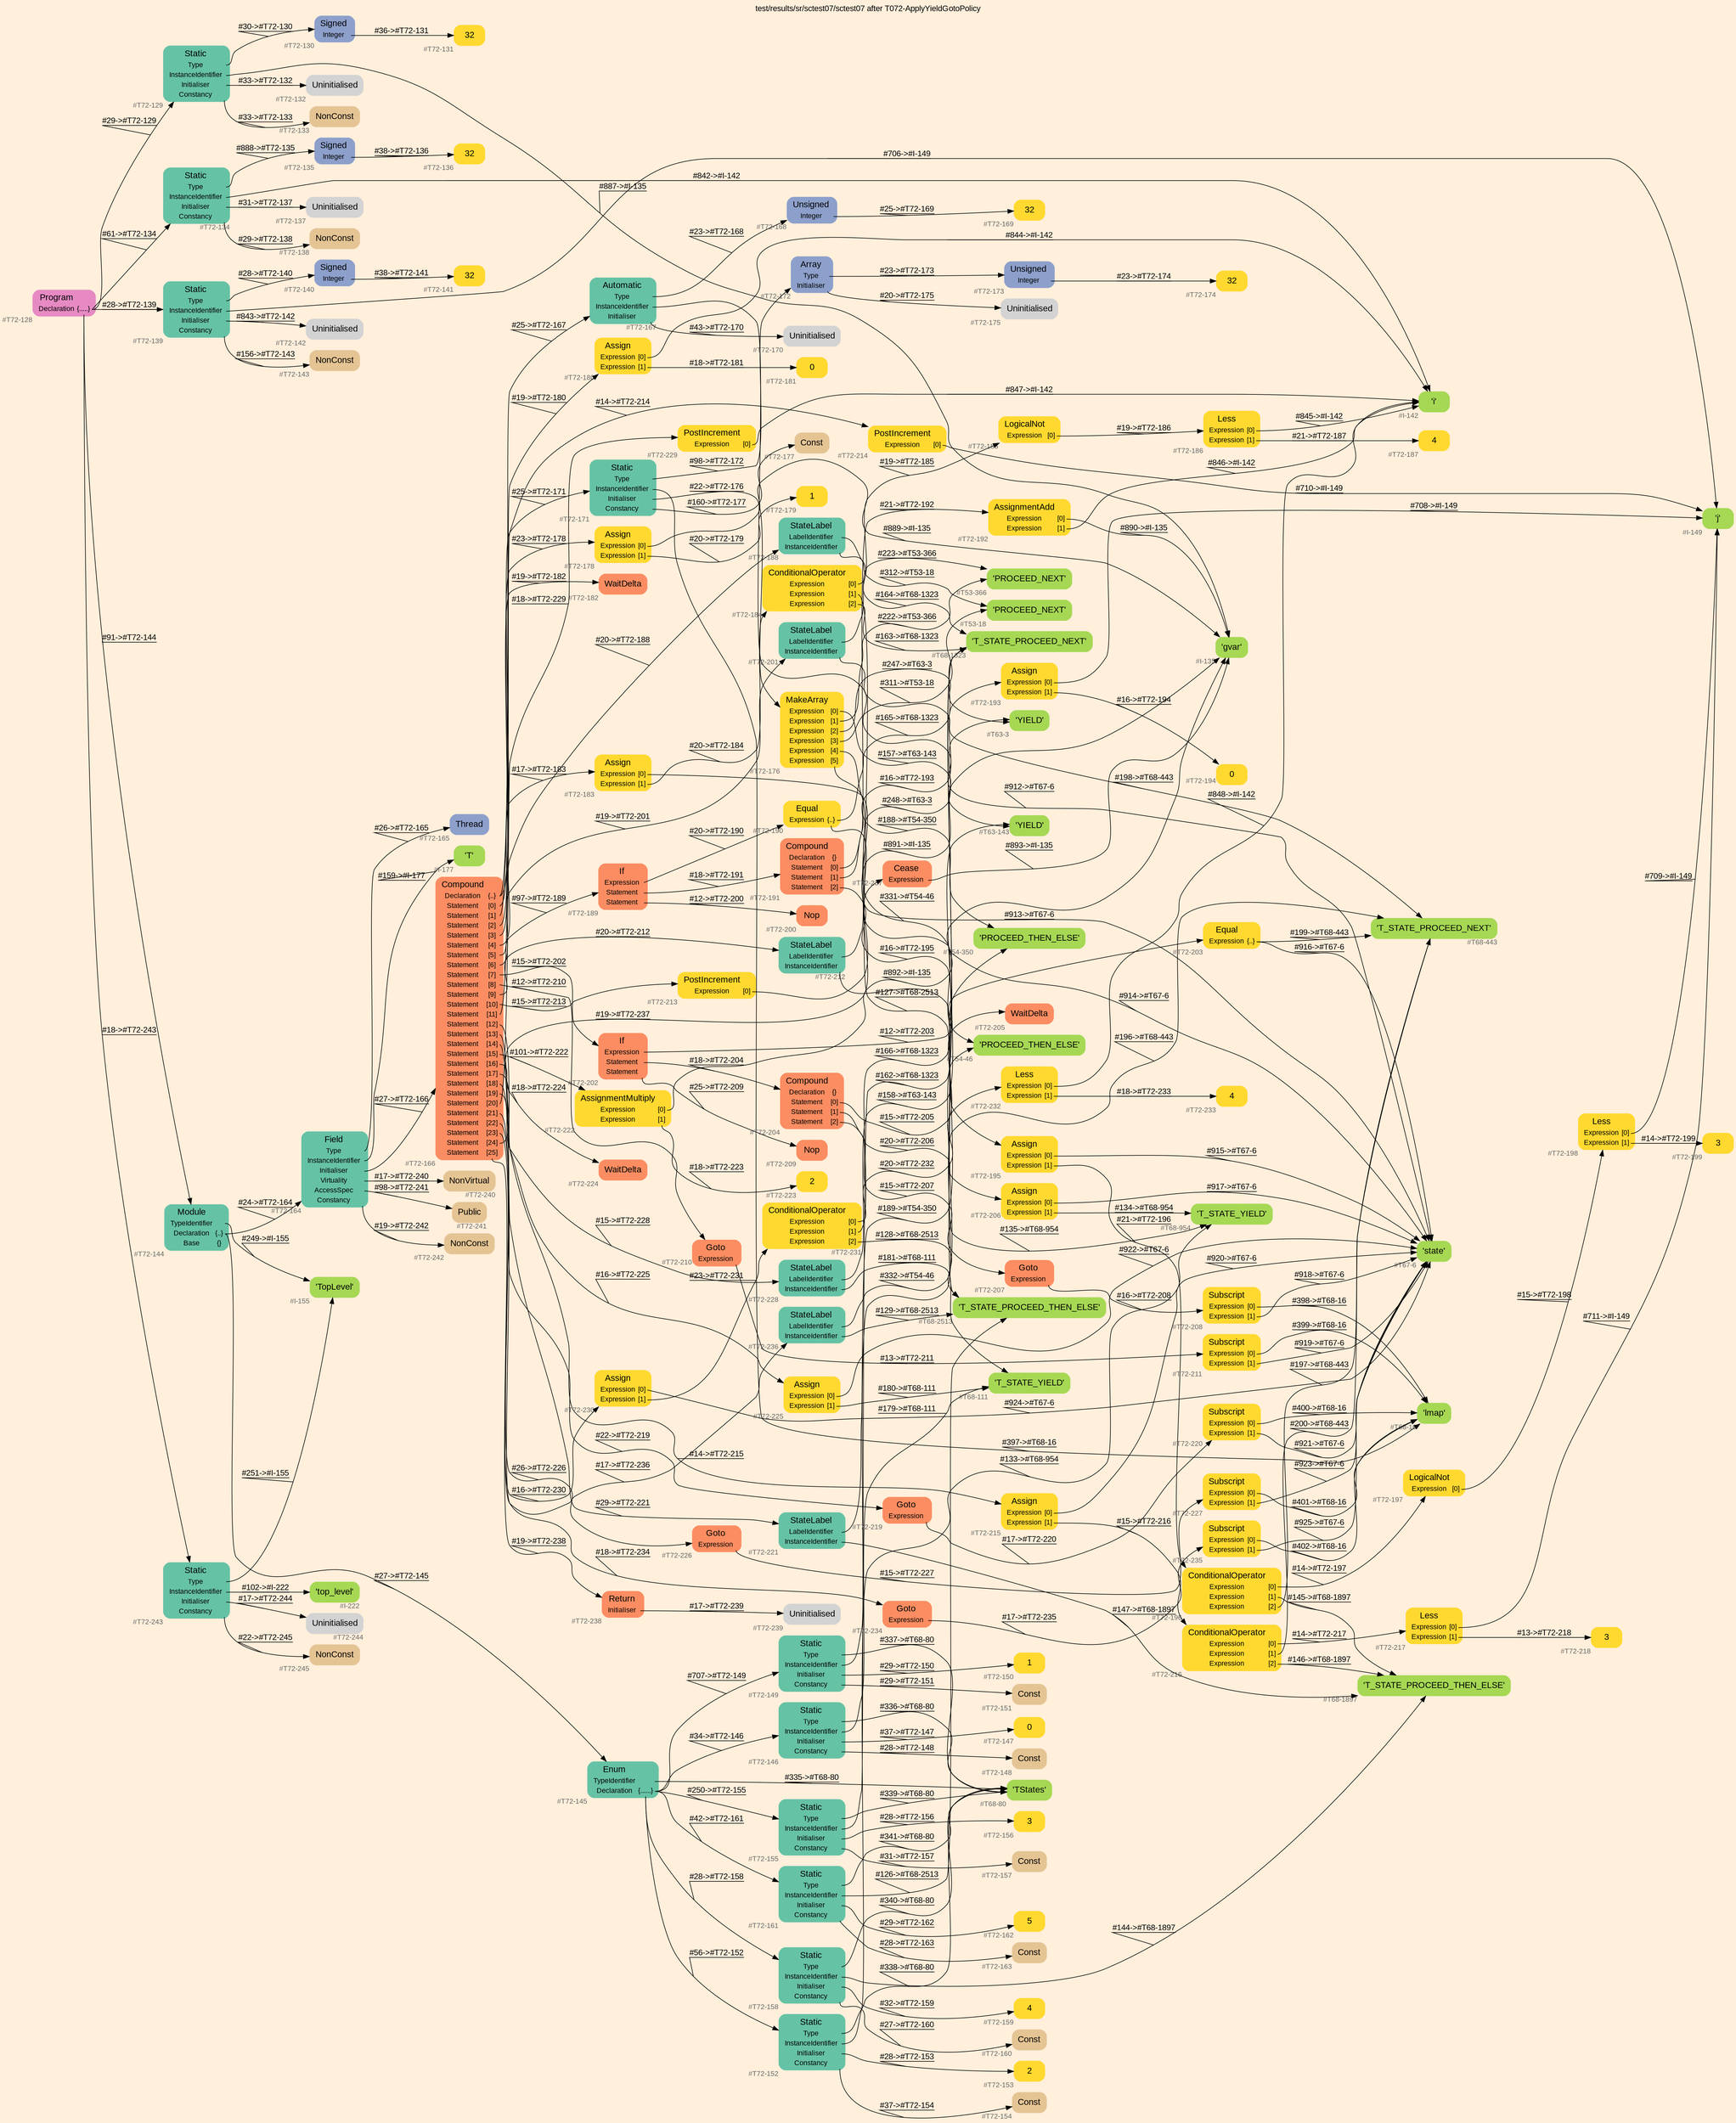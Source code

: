 digraph "test/results/sr/sctest07/sctest07 after T072-ApplyYieldGotoPolicy" {
label = "test/results/sr/sctest07/sctest07 after T072-ApplyYieldGotoPolicy"
labelloc = t
graph [
    rankdir = "LR"
    ranksep = 0.3
    bgcolor = antiquewhite1
    color = black
    fontcolor = black
    fontname = "Arial"
];
node [
    fontname = "Arial"
];
edge [
    fontname = "Arial"
];

// -------------------- node figure --------------------
// -------- block #T72-128 ----------
"#T72-128" [
    fillcolor = "/set28/4"
    xlabel = "#T72-128"
    fontsize = "12"
    fontcolor = grey40
    shape = "plaintext"
    label = <<TABLE BORDER="0" CELLBORDER="0" CELLSPACING="0">
     <TR><TD><FONT COLOR="black" POINT-SIZE="15">Program</FONT></TD></TR>
     <TR><TD><FONT COLOR="black" POINT-SIZE="12">Declaration</FONT></TD><TD PORT="port0"><FONT COLOR="black" POINT-SIZE="12">{.....}</FONT></TD></TR>
    </TABLE>>
    style = "rounded,filled"
];

// -------- block #T72-129 ----------
"#T72-129" [
    fillcolor = "/set28/1"
    xlabel = "#T72-129"
    fontsize = "12"
    fontcolor = grey40
    shape = "plaintext"
    label = <<TABLE BORDER="0" CELLBORDER="0" CELLSPACING="0">
     <TR><TD><FONT COLOR="black" POINT-SIZE="15">Static</FONT></TD></TR>
     <TR><TD><FONT COLOR="black" POINT-SIZE="12">Type</FONT></TD><TD PORT="port0"></TD></TR>
     <TR><TD><FONT COLOR="black" POINT-SIZE="12">InstanceIdentifier</FONT></TD><TD PORT="port1"></TD></TR>
     <TR><TD><FONT COLOR="black" POINT-SIZE="12">Initialiser</FONT></TD><TD PORT="port2"></TD></TR>
     <TR><TD><FONT COLOR="black" POINT-SIZE="12">Constancy</FONT></TD><TD PORT="port3"></TD></TR>
    </TABLE>>
    style = "rounded,filled"
];

// -------- block #T72-130 ----------
"#T72-130" [
    fillcolor = "/set28/3"
    xlabel = "#T72-130"
    fontsize = "12"
    fontcolor = grey40
    shape = "plaintext"
    label = <<TABLE BORDER="0" CELLBORDER="0" CELLSPACING="0">
     <TR><TD><FONT COLOR="black" POINT-SIZE="15">Signed</FONT></TD></TR>
     <TR><TD><FONT COLOR="black" POINT-SIZE="12">Integer</FONT></TD><TD PORT="port0"></TD></TR>
    </TABLE>>
    style = "rounded,filled"
];

// -------- block #T72-131 ----------
"#T72-131" [
    fillcolor = "/set28/6"
    xlabel = "#T72-131"
    fontsize = "12"
    fontcolor = grey40
    shape = "plaintext"
    label = <<TABLE BORDER="0" CELLBORDER="0" CELLSPACING="0">
     <TR><TD><FONT COLOR="black" POINT-SIZE="15">32</FONT></TD></TR>
    </TABLE>>
    style = "rounded,filled"
];

// -------- block #I-135 ----------
"#I-135" [
    fillcolor = "/set28/5"
    xlabel = "#I-135"
    fontsize = "12"
    fontcolor = grey40
    shape = "plaintext"
    label = <<TABLE BORDER="0" CELLBORDER="0" CELLSPACING="0">
     <TR><TD><FONT COLOR="black" POINT-SIZE="15">'gvar'</FONT></TD></TR>
    </TABLE>>
    style = "rounded,filled"
];

// -------- block #T72-132 ----------
"#T72-132" [
    xlabel = "#T72-132"
    fontsize = "12"
    fontcolor = grey40
    shape = "plaintext"
    label = <<TABLE BORDER="0" CELLBORDER="0" CELLSPACING="0">
     <TR><TD><FONT COLOR="black" POINT-SIZE="15">Uninitialised</FONT></TD></TR>
    </TABLE>>
    style = "rounded,filled"
];

// -------- block #T72-133 ----------
"#T72-133" [
    fillcolor = "/set28/7"
    xlabel = "#T72-133"
    fontsize = "12"
    fontcolor = grey40
    shape = "plaintext"
    label = <<TABLE BORDER="0" CELLBORDER="0" CELLSPACING="0">
     <TR><TD><FONT COLOR="black" POINT-SIZE="15">NonConst</FONT></TD></TR>
    </TABLE>>
    style = "rounded,filled"
];

// -------- block #T72-134 ----------
"#T72-134" [
    fillcolor = "/set28/1"
    xlabel = "#T72-134"
    fontsize = "12"
    fontcolor = grey40
    shape = "plaintext"
    label = <<TABLE BORDER="0" CELLBORDER="0" CELLSPACING="0">
     <TR><TD><FONT COLOR="black" POINT-SIZE="15">Static</FONT></TD></TR>
     <TR><TD><FONT COLOR="black" POINT-SIZE="12">Type</FONT></TD><TD PORT="port0"></TD></TR>
     <TR><TD><FONT COLOR="black" POINT-SIZE="12">InstanceIdentifier</FONT></TD><TD PORT="port1"></TD></TR>
     <TR><TD><FONT COLOR="black" POINT-SIZE="12">Initialiser</FONT></TD><TD PORT="port2"></TD></TR>
     <TR><TD><FONT COLOR="black" POINT-SIZE="12">Constancy</FONT></TD><TD PORT="port3"></TD></TR>
    </TABLE>>
    style = "rounded,filled"
];

// -------- block #T72-135 ----------
"#T72-135" [
    fillcolor = "/set28/3"
    xlabel = "#T72-135"
    fontsize = "12"
    fontcolor = grey40
    shape = "plaintext"
    label = <<TABLE BORDER="0" CELLBORDER="0" CELLSPACING="0">
     <TR><TD><FONT COLOR="black" POINT-SIZE="15">Signed</FONT></TD></TR>
     <TR><TD><FONT COLOR="black" POINT-SIZE="12">Integer</FONT></TD><TD PORT="port0"></TD></TR>
    </TABLE>>
    style = "rounded,filled"
];

// -------- block #T72-136 ----------
"#T72-136" [
    fillcolor = "/set28/6"
    xlabel = "#T72-136"
    fontsize = "12"
    fontcolor = grey40
    shape = "plaintext"
    label = <<TABLE BORDER="0" CELLBORDER="0" CELLSPACING="0">
     <TR><TD><FONT COLOR="black" POINT-SIZE="15">32</FONT></TD></TR>
    </TABLE>>
    style = "rounded,filled"
];

// -------- block #I-142 ----------
"#I-142" [
    fillcolor = "/set28/5"
    xlabel = "#I-142"
    fontsize = "12"
    fontcolor = grey40
    shape = "plaintext"
    label = <<TABLE BORDER="0" CELLBORDER="0" CELLSPACING="0">
     <TR><TD><FONT COLOR="black" POINT-SIZE="15">'i'</FONT></TD></TR>
    </TABLE>>
    style = "rounded,filled"
];

// -------- block #T72-137 ----------
"#T72-137" [
    xlabel = "#T72-137"
    fontsize = "12"
    fontcolor = grey40
    shape = "plaintext"
    label = <<TABLE BORDER="0" CELLBORDER="0" CELLSPACING="0">
     <TR><TD><FONT COLOR="black" POINT-SIZE="15">Uninitialised</FONT></TD></TR>
    </TABLE>>
    style = "rounded,filled"
];

// -------- block #T72-138 ----------
"#T72-138" [
    fillcolor = "/set28/7"
    xlabel = "#T72-138"
    fontsize = "12"
    fontcolor = grey40
    shape = "plaintext"
    label = <<TABLE BORDER="0" CELLBORDER="0" CELLSPACING="0">
     <TR><TD><FONT COLOR="black" POINT-SIZE="15">NonConst</FONT></TD></TR>
    </TABLE>>
    style = "rounded,filled"
];

// -------- block #T72-139 ----------
"#T72-139" [
    fillcolor = "/set28/1"
    xlabel = "#T72-139"
    fontsize = "12"
    fontcolor = grey40
    shape = "plaintext"
    label = <<TABLE BORDER="0" CELLBORDER="0" CELLSPACING="0">
     <TR><TD><FONT COLOR="black" POINT-SIZE="15">Static</FONT></TD></TR>
     <TR><TD><FONT COLOR="black" POINT-SIZE="12">Type</FONT></TD><TD PORT="port0"></TD></TR>
     <TR><TD><FONT COLOR="black" POINT-SIZE="12">InstanceIdentifier</FONT></TD><TD PORT="port1"></TD></TR>
     <TR><TD><FONT COLOR="black" POINT-SIZE="12">Initialiser</FONT></TD><TD PORT="port2"></TD></TR>
     <TR><TD><FONT COLOR="black" POINT-SIZE="12">Constancy</FONT></TD><TD PORT="port3"></TD></TR>
    </TABLE>>
    style = "rounded,filled"
];

// -------- block #T72-140 ----------
"#T72-140" [
    fillcolor = "/set28/3"
    xlabel = "#T72-140"
    fontsize = "12"
    fontcolor = grey40
    shape = "plaintext"
    label = <<TABLE BORDER="0" CELLBORDER="0" CELLSPACING="0">
     <TR><TD><FONT COLOR="black" POINT-SIZE="15">Signed</FONT></TD></TR>
     <TR><TD><FONT COLOR="black" POINT-SIZE="12">Integer</FONT></TD><TD PORT="port0"></TD></TR>
    </TABLE>>
    style = "rounded,filled"
];

// -------- block #T72-141 ----------
"#T72-141" [
    fillcolor = "/set28/6"
    xlabel = "#T72-141"
    fontsize = "12"
    fontcolor = grey40
    shape = "plaintext"
    label = <<TABLE BORDER="0" CELLBORDER="0" CELLSPACING="0">
     <TR><TD><FONT COLOR="black" POINT-SIZE="15">32</FONT></TD></TR>
    </TABLE>>
    style = "rounded,filled"
];

// -------- block #I-149 ----------
"#I-149" [
    fillcolor = "/set28/5"
    xlabel = "#I-149"
    fontsize = "12"
    fontcolor = grey40
    shape = "plaintext"
    label = <<TABLE BORDER="0" CELLBORDER="0" CELLSPACING="0">
     <TR><TD><FONT COLOR="black" POINT-SIZE="15">'j'</FONT></TD></TR>
    </TABLE>>
    style = "rounded,filled"
];

// -------- block #T72-142 ----------
"#T72-142" [
    xlabel = "#T72-142"
    fontsize = "12"
    fontcolor = grey40
    shape = "plaintext"
    label = <<TABLE BORDER="0" CELLBORDER="0" CELLSPACING="0">
     <TR><TD><FONT COLOR="black" POINT-SIZE="15">Uninitialised</FONT></TD></TR>
    </TABLE>>
    style = "rounded,filled"
];

// -------- block #T72-143 ----------
"#T72-143" [
    fillcolor = "/set28/7"
    xlabel = "#T72-143"
    fontsize = "12"
    fontcolor = grey40
    shape = "plaintext"
    label = <<TABLE BORDER="0" CELLBORDER="0" CELLSPACING="0">
     <TR><TD><FONT COLOR="black" POINT-SIZE="15">NonConst</FONT></TD></TR>
    </TABLE>>
    style = "rounded,filled"
];

// -------- block #T72-144 ----------
"#T72-144" [
    fillcolor = "/set28/1"
    xlabel = "#T72-144"
    fontsize = "12"
    fontcolor = grey40
    shape = "plaintext"
    label = <<TABLE BORDER="0" CELLBORDER="0" CELLSPACING="0">
     <TR><TD><FONT COLOR="black" POINT-SIZE="15">Module</FONT></TD></TR>
     <TR><TD><FONT COLOR="black" POINT-SIZE="12">TypeIdentifier</FONT></TD><TD PORT="port0"></TD></TR>
     <TR><TD><FONT COLOR="black" POINT-SIZE="12">Declaration</FONT></TD><TD PORT="port1"><FONT COLOR="black" POINT-SIZE="12">{..}</FONT></TD></TR>
     <TR><TD><FONT COLOR="black" POINT-SIZE="12">Base</FONT></TD><TD PORT="port2"><FONT COLOR="black" POINT-SIZE="12">{}</FONT></TD></TR>
    </TABLE>>
    style = "rounded,filled"
];

// -------- block #I-155 ----------
"#I-155" [
    fillcolor = "/set28/5"
    xlabel = "#I-155"
    fontsize = "12"
    fontcolor = grey40
    shape = "plaintext"
    label = <<TABLE BORDER="0" CELLBORDER="0" CELLSPACING="0">
     <TR><TD><FONT COLOR="black" POINT-SIZE="15">'TopLevel'</FONT></TD></TR>
    </TABLE>>
    style = "rounded,filled"
];

// -------- block #T72-145 ----------
"#T72-145" [
    fillcolor = "/set28/1"
    xlabel = "#T72-145"
    fontsize = "12"
    fontcolor = grey40
    shape = "plaintext"
    label = <<TABLE BORDER="0" CELLBORDER="0" CELLSPACING="0">
     <TR><TD><FONT COLOR="black" POINT-SIZE="15">Enum</FONT></TD></TR>
     <TR><TD><FONT COLOR="black" POINT-SIZE="12">TypeIdentifier</FONT></TD><TD PORT="port0"></TD></TR>
     <TR><TD><FONT COLOR="black" POINT-SIZE="12">Declaration</FONT></TD><TD PORT="port1"><FONT COLOR="black" POINT-SIZE="12">{......}</FONT></TD></TR>
    </TABLE>>
    style = "rounded,filled"
];

// -------- block #T68-80 ----------
"#T68-80" [
    fillcolor = "/set28/5"
    xlabel = "#T68-80"
    fontsize = "12"
    fontcolor = grey40
    shape = "plaintext"
    label = <<TABLE BORDER="0" CELLBORDER="0" CELLSPACING="0">
     <TR><TD><FONT COLOR="black" POINT-SIZE="15">'TStates'</FONT></TD></TR>
    </TABLE>>
    style = "rounded,filled"
];

// -------- block #T72-146 ----------
"#T72-146" [
    fillcolor = "/set28/1"
    xlabel = "#T72-146"
    fontsize = "12"
    fontcolor = grey40
    shape = "plaintext"
    label = <<TABLE BORDER="0" CELLBORDER="0" CELLSPACING="0">
     <TR><TD><FONT COLOR="black" POINT-SIZE="15">Static</FONT></TD></TR>
     <TR><TD><FONT COLOR="black" POINT-SIZE="12">Type</FONT></TD><TD PORT="port0"></TD></TR>
     <TR><TD><FONT COLOR="black" POINT-SIZE="12">InstanceIdentifier</FONT></TD><TD PORT="port1"></TD></TR>
     <TR><TD><FONT COLOR="black" POINT-SIZE="12">Initialiser</FONT></TD><TD PORT="port2"></TD></TR>
     <TR><TD><FONT COLOR="black" POINT-SIZE="12">Constancy</FONT></TD><TD PORT="port3"></TD></TR>
    </TABLE>>
    style = "rounded,filled"
];

// -------- block #T68-111 ----------
"#T68-111" [
    fillcolor = "/set28/5"
    xlabel = "#T68-111"
    fontsize = "12"
    fontcolor = grey40
    shape = "plaintext"
    label = <<TABLE BORDER="0" CELLBORDER="0" CELLSPACING="0">
     <TR><TD><FONT COLOR="black" POINT-SIZE="15">'T_STATE_YIELD'</FONT></TD></TR>
    </TABLE>>
    style = "rounded,filled"
];

// -------- block #T72-147 ----------
"#T72-147" [
    fillcolor = "/set28/6"
    xlabel = "#T72-147"
    fontsize = "12"
    fontcolor = grey40
    shape = "plaintext"
    label = <<TABLE BORDER="0" CELLBORDER="0" CELLSPACING="0">
     <TR><TD><FONT COLOR="black" POINT-SIZE="15">0</FONT></TD></TR>
    </TABLE>>
    style = "rounded,filled"
];

// -------- block #T72-148 ----------
"#T72-148" [
    fillcolor = "/set28/7"
    xlabel = "#T72-148"
    fontsize = "12"
    fontcolor = grey40
    shape = "plaintext"
    label = <<TABLE BORDER="0" CELLBORDER="0" CELLSPACING="0">
     <TR><TD><FONT COLOR="black" POINT-SIZE="15">Const</FONT></TD></TR>
    </TABLE>>
    style = "rounded,filled"
];

// -------- block #T72-149 ----------
"#T72-149" [
    fillcolor = "/set28/1"
    xlabel = "#T72-149"
    fontsize = "12"
    fontcolor = grey40
    shape = "plaintext"
    label = <<TABLE BORDER="0" CELLBORDER="0" CELLSPACING="0">
     <TR><TD><FONT COLOR="black" POINT-SIZE="15">Static</FONT></TD></TR>
     <TR><TD><FONT COLOR="black" POINT-SIZE="12">Type</FONT></TD><TD PORT="port0"></TD></TR>
     <TR><TD><FONT COLOR="black" POINT-SIZE="12">InstanceIdentifier</FONT></TD><TD PORT="port1"></TD></TR>
     <TR><TD><FONT COLOR="black" POINT-SIZE="12">Initialiser</FONT></TD><TD PORT="port2"></TD></TR>
     <TR><TD><FONT COLOR="black" POINT-SIZE="12">Constancy</FONT></TD><TD PORT="port3"></TD></TR>
    </TABLE>>
    style = "rounded,filled"
];

// -------- block #T68-443 ----------
"#T68-443" [
    fillcolor = "/set28/5"
    xlabel = "#T68-443"
    fontsize = "12"
    fontcolor = grey40
    shape = "plaintext"
    label = <<TABLE BORDER="0" CELLBORDER="0" CELLSPACING="0">
     <TR><TD><FONT COLOR="black" POINT-SIZE="15">'T_STATE_PROCEED_NEXT'</FONT></TD></TR>
    </TABLE>>
    style = "rounded,filled"
];

// -------- block #T72-150 ----------
"#T72-150" [
    fillcolor = "/set28/6"
    xlabel = "#T72-150"
    fontsize = "12"
    fontcolor = grey40
    shape = "plaintext"
    label = <<TABLE BORDER="0" CELLBORDER="0" CELLSPACING="0">
     <TR><TD><FONT COLOR="black" POINT-SIZE="15">1</FONT></TD></TR>
    </TABLE>>
    style = "rounded,filled"
];

// -------- block #T72-151 ----------
"#T72-151" [
    fillcolor = "/set28/7"
    xlabel = "#T72-151"
    fontsize = "12"
    fontcolor = grey40
    shape = "plaintext"
    label = <<TABLE BORDER="0" CELLBORDER="0" CELLSPACING="0">
     <TR><TD><FONT COLOR="black" POINT-SIZE="15">Const</FONT></TD></TR>
    </TABLE>>
    style = "rounded,filled"
];

// -------- block #T72-152 ----------
"#T72-152" [
    fillcolor = "/set28/1"
    xlabel = "#T72-152"
    fontsize = "12"
    fontcolor = grey40
    shape = "plaintext"
    label = <<TABLE BORDER="0" CELLBORDER="0" CELLSPACING="0">
     <TR><TD><FONT COLOR="black" POINT-SIZE="15">Static</FONT></TD></TR>
     <TR><TD><FONT COLOR="black" POINT-SIZE="12">Type</FONT></TD><TD PORT="port0"></TD></TR>
     <TR><TD><FONT COLOR="black" POINT-SIZE="12">InstanceIdentifier</FONT></TD><TD PORT="port1"></TD></TR>
     <TR><TD><FONT COLOR="black" POINT-SIZE="12">Initialiser</FONT></TD><TD PORT="port2"></TD></TR>
     <TR><TD><FONT COLOR="black" POINT-SIZE="12">Constancy</FONT></TD><TD PORT="port3"></TD></TR>
    </TABLE>>
    style = "rounded,filled"
];

// -------- block #T68-954 ----------
"#T68-954" [
    fillcolor = "/set28/5"
    xlabel = "#T68-954"
    fontsize = "12"
    fontcolor = grey40
    shape = "plaintext"
    label = <<TABLE BORDER="0" CELLBORDER="0" CELLSPACING="0">
     <TR><TD><FONT COLOR="black" POINT-SIZE="15">'T_STATE_YIELD'</FONT></TD></TR>
    </TABLE>>
    style = "rounded,filled"
];

// -------- block #T72-153 ----------
"#T72-153" [
    fillcolor = "/set28/6"
    xlabel = "#T72-153"
    fontsize = "12"
    fontcolor = grey40
    shape = "plaintext"
    label = <<TABLE BORDER="0" CELLBORDER="0" CELLSPACING="0">
     <TR><TD><FONT COLOR="black" POINT-SIZE="15">2</FONT></TD></TR>
    </TABLE>>
    style = "rounded,filled"
];

// -------- block #T72-154 ----------
"#T72-154" [
    fillcolor = "/set28/7"
    xlabel = "#T72-154"
    fontsize = "12"
    fontcolor = grey40
    shape = "plaintext"
    label = <<TABLE BORDER="0" CELLBORDER="0" CELLSPACING="0">
     <TR><TD><FONT COLOR="black" POINT-SIZE="15">Const</FONT></TD></TR>
    </TABLE>>
    style = "rounded,filled"
];

// -------- block #T72-155 ----------
"#T72-155" [
    fillcolor = "/set28/1"
    xlabel = "#T72-155"
    fontsize = "12"
    fontcolor = grey40
    shape = "plaintext"
    label = <<TABLE BORDER="0" CELLBORDER="0" CELLSPACING="0">
     <TR><TD><FONT COLOR="black" POINT-SIZE="15">Static</FONT></TD></TR>
     <TR><TD><FONT COLOR="black" POINT-SIZE="12">Type</FONT></TD><TD PORT="port0"></TD></TR>
     <TR><TD><FONT COLOR="black" POINT-SIZE="12">InstanceIdentifier</FONT></TD><TD PORT="port1"></TD></TR>
     <TR><TD><FONT COLOR="black" POINT-SIZE="12">Initialiser</FONT></TD><TD PORT="port2"></TD></TR>
     <TR><TD><FONT COLOR="black" POINT-SIZE="12">Constancy</FONT></TD><TD PORT="port3"></TD></TR>
    </TABLE>>
    style = "rounded,filled"
];

// -------- block #T68-1323 ----------
"#T68-1323" [
    fillcolor = "/set28/5"
    xlabel = "#T68-1323"
    fontsize = "12"
    fontcolor = grey40
    shape = "plaintext"
    label = <<TABLE BORDER="0" CELLBORDER="0" CELLSPACING="0">
     <TR><TD><FONT COLOR="black" POINT-SIZE="15">'T_STATE_PROCEED_NEXT'</FONT></TD></TR>
    </TABLE>>
    style = "rounded,filled"
];

// -------- block #T72-156 ----------
"#T72-156" [
    fillcolor = "/set28/6"
    xlabel = "#T72-156"
    fontsize = "12"
    fontcolor = grey40
    shape = "plaintext"
    label = <<TABLE BORDER="0" CELLBORDER="0" CELLSPACING="0">
     <TR><TD><FONT COLOR="black" POINT-SIZE="15">3</FONT></TD></TR>
    </TABLE>>
    style = "rounded,filled"
];

// -------- block #T72-157 ----------
"#T72-157" [
    fillcolor = "/set28/7"
    xlabel = "#T72-157"
    fontsize = "12"
    fontcolor = grey40
    shape = "plaintext"
    label = <<TABLE BORDER="0" CELLBORDER="0" CELLSPACING="0">
     <TR><TD><FONT COLOR="black" POINT-SIZE="15">Const</FONT></TD></TR>
    </TABLE>>
    style = "rounded,filled"
];

// -------- block #T72-158 ----------
"#T72-158" [
    fillcolor = "/set28/1"
    xlabel = "#T72-158"
    fontsize = "12"
    fontcolor = grey40
    shape = "plaintext"
    label = <<TABLE BORDER="0" CELLBORDER="0" CELLSPACING="0">
     <TR><TD><FONT COLOR="black" POINT-SIZE="15">Static</FONT></TD></TR>
     <TR><TD><FONT COLOR="black" POINT-SIZE="12">Type</FONT></TD><TD PORT="port0"></TD></TR>
     <TR><TD><FONT COLOR="black" POINT-SIZE="12">InstanceIdentifier</FONT></TD><TD PORT="port1"></TD></TR>
     <TR><TD><FONT COLOR="black" POINT-SIZE="12">Initialiser</FONT></TD><TD PORT="port2"></TD></TR>
     <TR><TD><FONT COLOR="black" POINT-SIZE="12">Constancy</FONT></TD><TD PORT="port3"></TD></TR>
    </TABLE>>
    style = "rounded,filled"
];

// -------- block #T68-1897 ----------
"#T68-1897" [
    fillcolor = "/set28/5"
    xlabel = "#T68-1897"
    fontsize = "12"
    fontcolor = grey40
    shape = "plaintext"
    label = <<TABLE BORDER="0" CELLBORDER="0" CELLSPACING="0">
     <TR><TD><FONT COLOR="black" POINT-SIZE="15">'T_STATE_PROCEED_THEN_ELSE'</FONT></TD></TR>
    </TABLE>>
    style = "rounded,filled"
];

// -------- block #T72-159 ----------
"#T72-159" [
    fillcolor = "/set28/6"
    xlabel = "#T72-159"
    fontsize = "12"
    fontcolor = grey40
    shape = "plaintext"
    label = <<TABLE BORDER="0" CELLBORDER="0" CELLSPACING="0">
     <TR><TD><FONT COLOR="black" POINT-SIZE="15">4</FONT></TD></TR>
    </TABLE>>
    style = "rounded,filled"
];

// -------- block #T72-160 ----------
"#T72-160" [
    fillcolor = "/set28/7"
    xlabel = "#T72-160"
    fontsize = "12"
    fontcolor = grey40
    shape = "plaintext"
    label = <<TABLE BORDER="0" CELLBORDER="0" CELLSPACING="0">
     <TR><TD><FONT COLOR="black" POINT-SIZE="15">Const</FONT></TD></TR>
    </TABLE>>
    style = "rounded,filled"
];

// -------- block #T72-161 ----------
"#T72-161" [
    fillcolor = "/set28/1"
    xlabel = "#T72-161"
    fontsize = "12"
    fontcolor = grey40
    shape = "plaintext"
    label = <<TABLE BORDER="0" CELLBORDER="0" CELLSPACING="0">
     <TR><TD><FONT COLOR="black" POINT-SIZE="15">Static</FONT></TD></TR>
     <TR><TD><FONT COLOR="black" POINT-SIZE="12">Type</FONT></TD><TD PORT="port0"></TD></TR>
     <TR><TD><FONT COLOR="black" POINT-SIZE="12">InstanceIdentifier</FONT></TD><TD PORT="port1"></TD></TR>
     <TR><TD><FONT COLOR="black" POINT-SIZE="12">Initialiser</FONT></TD><TD PORT="port2"></TD></TR>
     <TR><TD><FONT COLOR="black" POINT-SIZE="12">Constancy</FONT></TD><TD PORT="port3"></TD></TR>
    </TABLE>>
    style = "rounded,filled"
];

// -------- block #T68-2513 ----------
"#T68-2513" [
    fillcolor = "/set28/5"
    xlabel = "#T68-2513"
    fontsize = "12"
    fontcolor = grey40
    shape = "plaintext"
    label = <<TABLE BORDER="0" CELLBORDER="0" CELLSPACING="0">
     <TR><TD><FONT COLOR="black" POINT-SIZE="15">'T_STATE_PROCEED_THEN_ELSE'</FONT></TD></TR>
    </TABLE>>
    style = "rounded,filled"
];

// -------- block #T72-162 ----------
"#T72-162" [
    fillcolor = "/set28/6"
    xlabel = "#T72-162"
    fontsize = "12"
    fontcolor = grey40
    shape = "plaintext"
    label = <<TABLE BORDER="0" CELLBORDER="0" CELLSPACING="0">
     <TR><TD><FONT COLOR="black" POINT-SIZE="15">5</FONT></TD></TR>
    </TABLE>>
    style = "rounded,filled"
];

// -------- block #T72-163 ----------
"#T72-163" [
    fillcolor = "/set28/7"
    xlabel = "#T72-163"
    fontsize = "12"
    fontcolor = grey40
    shape = "plaintext"
    label = <<TABLE BORDER="0" CELLBORDER="0" CELLSPACING="0">
     <TR><TD><FONT COLOR="black" POINT-SIZE="15">Const</FONT></TD></TR>
    </TABLE>>
    style = "rounded,filled"
];

// -------- block #T72-164 ----------
"#T72-164" [
    fillcolor = "/set28/1"
    xlabel = "#T72-164"
    fontsize = "12"
    fontcolor = grey40
    shape = "plaintext"
    label = <<TABLE BORDER="0" CELLBORDER="0" CELLSPACING="0">
     <TR><TD><FONT COLOR="black" POINT-SIZE="15">Field</FONT></TD></TR>
     <TR><TD><FONT COLOR="black" POINT-SIZE="12">Type</FONT></TD><TD PORT="port0"></TD></TR>
     <TR><TD><FONT COLOR="black" POINT-SIZE="12">InstanceIdentifier</FONT></TD><TD PORT="port1"></TD></TR>
     <TR><TD><FONT COLOR="black" POINT-SIZE="12">Initialiser</FONT></TD><TD PORT="port2"></TD></TR>
     <TR><TD><FONT COLOR="black" POINT-SIZE="12">Virtuality</FONT></TD><TD PORT="port3"></TD></TR>
     <TR><TD><FONT COLOR="black" POINT-SIZE="12">AccessSpec</FONT></TD><TD PORT="port4"></TD></TR>
     <TR><TD><FONT COLOR="black" POINT-SIZE="12">Constancy</FONT></TD><TD PORT="port5"></TD></TR>
    </TABLE>>
    style = "rounded,filled"
];

// -------- block #T72-165 ----------
"#T72-165" [
    fillcolor = "/set28/3"
    xlabel = "#T72-165"
    fontsize = "12"
    fontcolor = grey40
    shape = "plaintext"
    label = <<TABLE BORDER="0" CELLBORDER="0" CELLSPACING="0">
     <TR><TD><FONT COLOR="black" POINT-SIZE="15">Thread</FONT></TD></TR>
    </TABLE>>
    style = "rounded,filled"
];

// -------- block #I-177 ----------
"#I-177" [
    fillcolor = "/set28/5"
    xlabel = "#I-177"
    fontsize = "12"
    fontcolor = grey40
    shape = "plaintext"
    label = <<TABLE BORDER="0" CELLBORDER="0" CELLSPACING="0">
     <TR><TD><FONT COLOR="black" POINT-SIZE="15">'T'</FONT></TD></TR>
    </TABLE>>
    style = "rounded,filled"
];

// -------- block #T72-166 ----------
"#T72-166" [
    fillcolor = "/set28/2"
    xlabel = "#T72-166"
    fontsize = "12"
    fontcolor = grey40
    shape = "plaintext"
    label = <<TABLE BORDER="0" CELLBORDER="0" CELLSPACING="0">
     <TR><TD><FONT COLOR="black" POINT-SIZE="15">Compound</FONT></TD></TR>
     <TR><TD><FONT COLOR="black" POINT-SIZE="12">Declaration</FONT></TD><TD PORT="port0"><FONT COLOR="black" POINT-SIZE="12">{..}</FONT></TD></TR>
     <TR><TD><FONT COLOR="black" POINT-SIZE="12">Statement</FONT></TD><TD PORT="port1"><FONT COLOR="black" POINT-SIZE="12">[0]</FONT></TD></TR>
     <TR><TD><FONT COLOR="black" POINT-SIZE="12">Statement</FONT></TD><TD PORT="port2"><FONT COLOR="black" POINT-SIZE="12">[1]</FONT></TD></TR>
     <TR><TD><FONT COLOR="black" POINT-SIZE="12">Statement</FONT></TD><TD PORT="port3"><FONT COLOR="black" POINT-SIZE="12">[2]</FONT></TD></TR>
     <TR><TD><FONT COLOR="black" POINT-SIZE="12">Statement</FONT></TD><TD PORT="port4"><FONT COLOR="black" POINT-SIZE="12">[3]</FONT></TD></TR>
     <TR><TD><FONT COLOR="black" POINT-SIZE="12">Statement</FONT></TD><TD PORT="port5"><FONT COLOR="black" POINT-SIZE="12">[4]</FONT></TD></TR>
     <TR><TD><FONT COLOR="black" POINT-SIZE="12">Statement</FONT></TD><TD PORT="port6"><FONT COLOR="black" POINT-SIZE="12">[5]</FONT></TD></TR>
     <TR><TD><FONT COLOR="black" POINT-SIZE="12">Statement</FONT></TD><TD PORT="port7"><FONT COLOR="black" POINT-SIZE="12">[6]</FONT></TD></TR>
     <TR><TD><FONT COLOR="black" POINT-SIZE="12">Statement</FONT></TD><TD PORT="port8"><FONT COLOR="black" POINT-SIZE="12">[7]</FONT></TD></TR>
     <TR><TD><FONT COLOR="black" POINT-SIZE="12">Statement</FONT></TD><TD PORT="port9"><FONT COLOR="black" POINT-SIZE="12">[8]</FONT></TD></TR>
     <TR><TD><FONT COLOR="black" POINT-SIZE="12">Statement</FONT></TD><TD PORT="port10"><FONT COLOR="black" POINT-SIZE="12">[9]</FONT></TD></TR>
     <TR><TD><FONT COLOR="black" POINT-SIZE="12">Statement</FONT></TD><TD PORT="port11"><FONT COLOR="black" POINT-SIZE="12">[10]</FONT></TD></TR>
     <TR><TD><FONT COLOR="black" POINT-SIZE="12">Statement</FONT></TD><TD PORT="port12"><FONT COLOR="black" POINT-SIZE="12">[11]</FONT></TD></TR>
     <TR><TD><FONT COLOR="black" POINT-SIZE="12">Statement</FONT></TD><TD PORT="port13"><FONT COLOR="black" POINT-SIZE="12">[12]</FONT></TD></TR>
     <TR><TD><FONT COLOR="black" POINT-SIZE="12">Statement</FONT></TD><TD PORT="port14"><FONT COLOR="black" POINT-SIZE="12">[13]</FONT></TD></TR>
     <TR><TD><FONT COLOR="black" POINT-SIZE="12">Statement</FONT></TD><TD PORT="port15"><FONT COLOR="black" POINT-SIZE="12">[14]</FONT></TD></TR>
     <TR><TD><FONT COLOR="black" POINT-SIZE="12">Statement</FONT></TD><TD PORT="port16"><FONT COLOR="black" POINT-SIZE="12">[15]</FONT></TD></TR>
     <TR><TD><FONT COLOR="black" POINT-SIZE="12">Statement</FONT></TD><TD PORT="port17"><FONT COLOR="black" POINT-SIZE="12">[16]</FONT></TD></TR>
     <TR><TD><FONT COLOR="black" POINT-SIZE="12">Statement</FONT></TD><TD PORT="port18"><FONT COLOR="black" POINT-SIZE="12">[17]</FONT></TD></TR>
     <TR><TD><FONT COLOR="black" POINT-SIZE="12">Statement</FONT></TD><TD PORT="port19"><FONT COLOR="black" POINT-SIZE="12">[18]</FONT></TD></TR>
     <TR><TD><FONT COLOR="black" POINT-SIZE="12">Statement</FONT></TD><TD PORT="port20"><FONT COLOR="black" POINT-SIZE="12">[19]</FONT></TD></TR>
     <TR><TD><FONT COLOR="black" POINT-SIZE="12">Statement</FONT></TD><TD PORT="port21"><FONT COLOR="black" POINT-SIZE="12">[20]</FONT></TD></TR>
     <TR><TD><FONT COLOR="black" POINT-SIZE="12">Statement</FONT></TD><TD PORT="port22"><FONT COLOR="black" POINT-SIZE="12">[21]</FONT></TD></TR>
     <TR><TD><FONT COLOR="black" POINT-SIZE="12">Statement</FONT></TD><TD PORT="port23"><FONT COLOR="black" POINT-SIZE="12">[22]</FONT></TD></TR>
     <TR><TD><FONT COLOR="black" POINT-SIZE="12">Statement</FONT></TD><TD PORT="port24"><FONT COLOR="black" POINT-SIZE="12">[23]</FONT></TD></TR>
     <TR><TD><FONT COLOR="black" POINT-SIZE="12">Statement</FONT></TD><TD PORT="port25"><FONT COLOR="black" POINT-SIZE="12">[24]</FONT></TD></TR>
     <TR><TD><FONT COLOR="black" POINT-SIZE="12">Statement</FONT></TD><TD PORT="port26"><FONT COLOR="black" POINT-SIZE="12">[25]</FONT></TD></TR>
    </TABLE>>
    style = "rounded,filled"
];

// -------- block #T72-167 ----------
"#T72-167" [
    fillcolor = "/set28/1"
    xlabel = "#T72-167"
    fontsize = "12"
    fontcolor = grey40
    shape = "plaintext"
    label = <<TABLE BORDER="0" CELLBORDER="0" CELLSPACING="0">
     <TR><TD><FONT COLOR="black" POINT-SIZE="15">Automatic</FONT></TD></TR>
     <TR><TD><FONT COLOR="black" POINT-SIZE="12">Type</FONT></TD><TD PORT="port0"></TD></TR>
     <TR><TD><FONT COLOR="black" POINT-SIZE="12">InstanceIdentifier</FONT></TD><TD PORT="port1"></TD></TR>
     <TR><TD><FONT COLOR="black" POINT-SIZE="12">Initialiser</FONT></TD><TD PORT="port2"></TD></TR>
    </TABLE>>
    style = "rounded,filled"
];

// -------- block #T72-168 ----------
"#T72-168" [
    fillcolor = "/set28/3"
    xlabel = "#T72-168"
    fontsize = "12"
    fontcolor = grey40
    shape = "plaintext"
    label = <<TABLE BORDER="0" CELLBORDER="0" CELLSPACING="0">
     <TR><TD><FONT COLOR="black" POINT-SIZE="15">Unsigned</FONT></TD></TR>
     <TR><TD><FONT COLOR="black" POINT-SIZE="12">Integer</FONT></TD><TD PORT="port0"></TD></TR>
    </TABLE>>
    style = "rounded,filled"
];

// -------- block #T72-169 ----------
"#T72-169" [
    fillcolor = "/set28/6"
    xlabel = "#T72-169"
    fontsize = "12"
    fontcolor = grey40
    shape = "plaintext"
    label = <<TABLE BORDER="0" CELLBORDER="0" CELLSPACING="0">
     <TR><TD><FONT COLOR="black" POINT-SIZE="15">32</FONT></TD></TR>
    </TABLE>>
    style = "rounded,filled"
];

// -------- block #T67-6 ----------
"#T67-6" [
    fillcolor = "/set28/5"
    xlabel = "#T67-6"
    fontsize = "12"
    fontcolor = grey40
    shape = "plaintext"
    label = <<TABLE BORDER="0" CELLBORDER="0" CELLSPACING="0">
     <TR><TD><FONT COLOR="black" POINT-SIZE="15">'state'</FONT></TD></TR>
    </TABLE>>
    style = "rounded,filled"
];

// -------- block #T72-170 ----------
"#T72-170" [
    xlabel = "#T72-170"
    fontsize = "12"
    fontcolor = grey40
    shape = "plaintext"
    label = <<TABLE BORDER="0" CELLBORDER="0" CELLSPACING="0">
     <TR><TD><FONT COLOR="black" POINT-SIZE="15">Uninitialised</FONT></TD></TR>
    </TABLE>>
    style = "rounded,filled"
];

// -------- block #T72-171 ----------
"#T72-171" [
    fillcolor = "/set28/1"
    xlabel = "#T72-171"
    fontsize = "12"
    fontcolor = grey40
    shape = "plaintext"
    label = <<TABLE BORDER="0" CELLBORDER="0" CELLSPACING="0">
     <TR><TD><FONT COLOR="black" POINT-SIZE="15">Static</FONT></TD></TR>
     <TR><TD><FONT COLOR="black" POINT-SIZE="12">Type</FONT></TD><TD PORT="port0"></TD></TR>
     <TR><TD><FONT COLOR="black" POINT-SIZE="12">InstanceIdentifier</FONT></TD><TD PORT="port1"></TD></TR>
     <TR><TD><FONT COLOR="black" POINT-SIZE="12">Initialiser</FONT></TD><TD PORT="port2"></TD></TR>
     <TR><TD><FONT COLOR="black" POINT-SIZE="12">Constancy</FONT></TD><TD PORT="port3"></TD></TR>
    </TABLE>>
    style = "rounded,filled"
];

// -------- block #T72-172 ----------
"#T72-172" [
    fillcolor = "/set28/3"
    xlabel = "#T72-172"
    fontsize = "12"
    fontcolor = grey40
    shape = "plaintext"
    label = <<TABLE BORDER="0" CELLBORDER="0" CELLSPACING="0">
     <TR><TD><FONT COLOR="black" POINT-SIZE="15">Array</FONT></TD></TR>
     <TR><TD><FONT COLOR="black" POINT-SIZE="12">Type</FONT></TD><TD PORT="port0"></TD></TR>
     <TR><TD><FONT COLOR="black" POINT-SIZE="12">Initialiser</FONT></TD><TD PORT="port1"></TD></TR>
    </TABLE>>
    style = "rounded,filled"
];

// -------- block #T72-173 ----------
"#T72-173" [
    fillcolor = "/set28/3"
    xlabel = "#T72-173"
    fontsize = "12"
    fontcolor = grey40
    shape = "plaintext"
    label = <<TABLE BORDER="0" CELLBORDER="0" CELLSPACING="0">
     <TR><TD><FONT COLOR="black" POINT-SIZE="15">Unsigned</FONT></TD></TR>
     <TR><TD><FONT COLOR="black" POINT-SIZE="12">Integer</FONT></TD><TD PORT="port0"></TD></TR>
    </TABLE>>
    style = "rounded,filled"
];

// -------- block #T72-174 ----------
"#T72-174" [
    fillcolor = "/set28/6"
    xlabel = "#T72-174"
    fontsize = "12"
    fontcolor = grey40
    shape = "plaintext"
    label = <<TABLE BORDER="0" CELLBORDER="0" CELLSPACING="0">
     <TR><TD><FONT COLOR="black" POINT-SIZE="15">32</FONT></TD></TR>
    </TABLE>>
    style = "rounded,filled"
];

// -------- block #T72-175 ----------
"#T72-175" [
    xlabel = "#T72-175"
    fontsize = "12"
    fontcolor = grey40
    shape = "plaintext"
    label = <<TABLE BORDER="0" CELLBORDER="0" CELLSPACING="0">
     <TR><TD><FONT COLOR="black" POINT-SIZE="15">Uninitialised</FONT></TD></TR>
    </TABLE>>
    style = "rounded,filled"
];

// -------- block #T68-16 ----------
"#T68-16" [
    fillcolor = "/set28/5"
    xlabel = "#T68-16"
    fontsize = "12"
    fontcolor = grey40
    shape = "plaintext"
    label = <<TABLE BORDER="0" CELLBORDER="0" CELLSPACING="0">
     <TR><TD><FONT COLOR="black" POINT-SIZE="15">'lmap'</FONT></TD></TR>
    </TABLE>>
    style = "rounded,filled"
];

// -------- block #T72-176 ----------
"#T72-176" [
    fillcolor = "/set28/6"
    xlabel = "#T72-176"
    fontsize = "12"
    fontcolor = grey40
    shape = "plaintext"
    label = <<TABLE BORDER="0" CELLBORDER="0" CELLSPACING="0">
     <TR><TD><FONT COLOR="black" POINT-SIZE="15">MakeArray</FONT></TD></TR>
     <TR><TD><FONT COLOR="black" POINT-SIZE="12">Expression</FONT></TD><TD PORT="port0"><FONT COLOR="black" POINT-SIZE="12">[0]</FONT></TD></TR>
     <TR><TD><FONT COLOR="black" POINT-SIZE="12">Expression</FONT></TD><TD PORT="port1"><FONT COLOR="black" POINT-SIZE="12">[1]</FONT></TD></TR>
     <TR><TD><FONT COLOR="black" POINT-SIZE="12">Expression</FONT></TD><TD PORT="port2"><FONT COLOR="black" POINT-SIZE="12">[2]</FONT></TD></TR>
     <TR><TD><FONT COLOR="black" POINT-SIZE="12">Expression</FONT></TD><TD PORT="port3"><FONT COLOR="black" POINT-SIZE="12">[3]</FONT></TD></TR>
     <TR><TD><FONT COLOR="black" POINT-SIZE="12">Expression</FONT></TD><TD PORT="port4"><FONT COLOR="black" POINT-SIZE="12">[4]</FONT></TD></TR>
     <TR><TD><FONT COLOR="black" POINT-SIZE="12">Expression</FONT></TD><TD PORT="port5"><FONT COLOR="black" POINT-SIZE="12">[5]</FONT></TD></TR>
    </TABLE>>
    style = "rounded,filled"
];

// -------- block #T63-143 ----------
"#T63-143" [
    fillcolor = "/set28/5"
    xlabel = "#T63-143"
    fontsize = "12"
    fontcolor = grey40
    shape = "plaintext"
    label = <<TABLE BORDER="0" CELLBORDER="0" CELLSPACING="0">
     <TR><TD><FONT COLOR="black" POINT-SIZE="15">'YIELD'</FONT></TD></TR>
    </TABLE>>
    style = "rounded,filled"
];

// -------- block #T53-366 ----------
"#T53-366" [
    fillcolor = "/set28/5"
    xlabel = "#T53-366"
    fontsize = "12"
    fontcolor = grey40
    shape = "plaintext"
    label = <<TABLE BORDER="0" CELLBORDER="0" CELLSPACING="0">
     <TR><TD><FONT COLOR="black" POINT-SIZE="15">'PROCEED_NEXT'</FONT></TD></TR>
    </TABLE>>
    style = "rounded,filled"
];

// -------- block #T63-3 ----------
"#T63-3" [
    fillcolor = "/set28/5"
    xlabel = "#T63-3"
    fontsize = "12"
    fontcolor = grey40
    shape = "plaintext"
    label = <<TABLE BORDER="0" CELLBORDER="0" CELLSPACING="0">
     <TR><TD><FONT COLOR="black" POINT-SIZE="15">'YIELD'</FONT></TD></TR>
    </TABLE>>
    style = "rounded,filled"
];

// -------- block #T53-18 ----------
"#T53-18" [
    fillcolor = "/set28/5"
    xlabel = "#T53-18"
    fontsize = "12"
    fontcolor = grey40
    shape = "plaintext"
    label = <<TABLE BORDER="0" CELLBORDER="0" CELLSPACING="0">
     <TR><TD><FONT COLOR="black" POINT-SIZE="15">'PROCEED_NEXT'</FONT></TD></TR>
    </TABLE>>
    style = "rounded,filled"
];

// -------- block #T54-350 ----------
"#T54-350" [
    fillcolor = "/set28/5"
    xlabel = "#T54-350"
    fontsize = "12"
    fontcolor = grey40
    shape = "plaintext"
    label = <<TABLE BORDER="0" CELLBORDER="0" CELLSPACING="0">
     <TR><TD><FONT COLOR="black" POINT-SIZE="15">'PROCEED_THEN_ELSE'</FONT></TD></TR>
    </TABLE>>
    style = "rounded,filled"
];

// -------- block #T54-46 ----------
"#T54-46" [
    fillcolor = "/set28/5"
    xlabel = "#T54-46"
    fontsize = "12"
    fontcolor = grey40
    shape = "plaintext"
    label = <<TABLE BORDER="0" CELLBORDER="0" CELLSPACING="0">
     <TR><TD><FONT COLOR="black" POINT-SIZE="15">'PROCEED_THEN_ELSE'</FONT></TD></TR>
    </TABLE>>
    style = "rounded,filled"
];

// -------- block #T72-177 ----------
"#T72-177" [
    fillcolor = "/set28/7"
    xlabel = "#T72-177"
    fontsize = "12"
    fontcolor = grey40
    shape = "plaintext"
    label = <<TABLE BORDER="0" CELLBORDER="0" CELLSPACING="0">
     <TR><TD><FONT COLOR="black" POINT-SIZE="15">Const</FONT></TD></TR>
    </TABLE>>
    style = "rounded,filled"
];

// -------- block #T72-178 ----------
"#T72-178" [
    fillcolor = "/set28/6"
    xlabel = "#T72-178"
    fontsize = "12"
    fontcolor = grey40
    shape = "plaintext"
    label = <<TABLE BORDER="0" CELLBORDER="0" CELLSPACING="0">
     <TR><TD><FONT COLOR="black" POINT-SIZE="15">Assign</FONT></TD></TR>
     <TR><TD><FONT COLOR="black" POINT-SIZE="12">Expression</FONT></TD><TD PORT="port0"><FONT COLOR="black" POINT-SIZE="12">[0]</FONT></TD></TR>
     <TR><TD><FONT COLOR="black" POINT-SIZE="12">Expression</FONT></TD><TD PORT="port1"><FONT COLOR="black" POINT-SIZE="12">[1]</FONT></TD></TR>
    </TABLE>>
    style = "rounded,filled"
];

// -------- block #T72-179 ----------
"#T72-179" [
    fillcolor = "/set28/6"
    xlabel = "#T72-179"
    fontsize = "12"
    fontcolor = grey40
    shape = "plaintext"
    label = <<TABLE BORDER="0" CELLBORDER="0" CELLSPACING="0">
     <TR><TD><FONT COLOR="black" POINT-SIZE="15">1</FONT></TD></TR>
    </TABLE>>
    style = "rounded,filled"
];

// -------- block #T72-180 ----------
"#T72-180" [
    fillcolor = "/set28/6"
    xlabel = "#T72-180"
    fontsize = "12"
    fontcolor = grey40
    shape = "plaintext"
    label = <<TABLE BORDER="0" CELLBORDER="0" CELLSPACING="0">
     <TR><TD><FONT COLOR="black" POINT-SIZE="15">Assign</FONT></TD></TR>
     <TR><TD><FONT COLOR="black" POINT-SIZE="12">Expression</FONT></TD><TD PORT="port0"><FONT COLOR="black" POINT-SIZE="12">[0]</FONT></TD></TR>
     <TR><TD><FONT COLOR="black" POINT-SIZE="12">Expression</FONT></TD><TD PORT="port1"><FONT COLOR="black" POINT-SIZE="12">[1]</FONT></TD></TR>
    </TABLE>>
    style = "rounded,filled"
];

// -------- block #T72-181 ----------
"#T72-181" [
    fillcolor = "/set28/6"
    xlabel = "#T72-181"
    fontsize = "12"
    fontcolor = grey40
    shape = "plaintext"
    label = <<TABLE BORDER="0" CELLBORDER="0" CELLSPACING="0">
     <TR><TD><FONT COLOR="black" POINT-SIZE="15">0</FONT></TD></TR>
    </TABLE>>
    style = "rounded,filled"
];

// -------- block #T72-182 ----------
"#T72-182" [
    fillcolor = "/set28/2"
    xlabel = "#T72-182"
    fontsize = "12"
    fontcolor = grey40
    shape = "plaintext"
    label = <<TABLE BORDER="0" CELLBORDER="0" CELLSPACING="0">
     <TR><TD><FONT COLOR="black" POINT-SIZE="15">WaitDelta</FONT></TD></TR>
    </TABLE>>
    style = "rounded,filled"
];

// -------- block #T72-183 ----------
"#T72-183" [
    fillcolor = "/set28/6"
    xlabel = "#T72-183"
    fontsize = "12"
    fontcolor = grey40
    shape = "plaintext"
    label = <<TABLE BORDER="0" CELLBORDER="0" CELLSPACING="0">
     <TR><TD><FONT COLOR="black" POINT-SIZE="15">Assign</FONT></TD></TR>
     <TR><TD><FONT COLOR="black" POINT-SIZE="12">Expression</FONT></TD><TD PORT="port0"><FONT COLOR="black" POINT-SIZE="12">[0]</FONT></TD></TR>
     <TR><TD><FONT COLOR="black" POINT-SIZE="12">Expression</FONT></TD><TD PORT="port1"><FONT COLOR="black" POINT-SIZE="12">[1]</FONT></TD></TR>
    </TABLE>>
    style = "rounded,filled"
];

// -------- block #T72-184 ----------
"#T72-184" [
    fillcolor = "/set28/6"
    xlabel = "#T72-184"
    fontsize = "12"
    fontcolor = grey40
    shape = "plaintext"
    label = <<TABLE BORDER="0" CELLBORDER="0" CELLSPACING="0">
     <TR><TD><FONT COLOR="black" POINT-SIZE="15">ConditionalOperator</FONT></TD></TR>
     <TR><TD><FONT COLOR="black" POINT-SIZE="12">Expression</FONT></TD><TD PORT="port0"><FONT COLOR="black" POINT-SIZE="12">[0]</FONT></TD></TR>
     <TR><TD><FONT COLOR="black" POINT-SIZE="12">Expression</FONT></TD><TD PORT="port1"><FONT COLOR="black" POINT-SIZE="12">[1]</FONT></TD></TR>
     <TR><TD><FONT COLOR="black" POINT-SIZE="12">Expression</FONT></TD><TD PORT="port2"><FONT COLOR="black" POINT-SIZE="12">[2]</FONT></TD></TR>
    </TABLE>>
    style = "rounded,filled"
];

// -------- block #T72-185 ----------
"#T72-185" [
    fillcolor = "/set28/6"
    xlabel = "#T72-185"
    fontsize = "12"
    fontcolor = grey40
    shape = "plaintext"
    label = <<TABLE BORDER="0" CELLBORDER="0" CELLSPACING="0">
     <TR><TD><FONT COLOR="black" POINT-SIZE="15">LogicalNot</FONT></TD></TR>
     <TR><TD><FONT COLOR="black" POINT-SIZE="12">Expression</FONT></TD><TD PORT="port0"><FONT COLOR="black" POINT-SIZE="12">[0]</FONT></TD></TR>
    </TABLE>>
    style = "rounded,filled"
];

// -------- block #T72-186 ----------
"#T72-186" [
    fillcolor = "/set28/6"
    xlabel = "#T72-186"
    fontsize = "12"
    fontcolor = grey40
    shape = "plaintext"
    label = <<TABLE BORDER="0" CELLBORDER="0" CELLSPACING="0">
     <TR><TD><FONT COLOR="black" POINT-SIZE="15">Less</FONT></TD></TR>
     <TR><TD><FONT COLOR="black" POINT-SIZE="12">Expression</FONT></TD><TD PORT="port0"><FONT COLOR="black" POINT-SIZE="12">[0]</FONT></TD></TR>
     <TR><TD><FONT COLOR="black" POINT-SIZE="12">Expression</FONT></TD><TD PORT="port1"><FONT COLOR="black" POINT-SIZE="12">[1]</FONT></TD></TR>
    </TABLE>>
    style = "rounded,filled"
];

// -------- block #T72-187 ----------
"#T72-187" [
    fillcolor = "/set28/6"
    xlabel = "#T72-187"
    fontsize = "12"
    fontcolor = grey40
    shape = "plaintext"
    label = <<TABLE BORDER="0" CELLBORDER="0" CELLSPACING="0">
     <TR><TD><FONT COLOR="black" POINT-SIZE="15">4</FONT></TD></TR>
    </TABLE>>
    style = "rounded,filled"
];

// -------- block #T72-188 ----------
"#T72-188" [
    fillcolor = "/set28/1"
    xlabel = "#T72-188"
    fontsize = "12"
    fontcolor = grey40
    shape = "plaintext"
    label = <<TABLE BORDER="0" CELLBORDER="0" CELLSPACING="0">
     <TR><TD><FONT COLOR="black" POINT-SIZE="15">StateLabel</FONT></TD></TR>
     <TR><TD><FONT COLOR="black" POINT-SIZE="12">LabelIdentifier</FONT></TD><TD PORT="port0"></TD></TR>
     <TR><TD><FONT COLOR="black" POINT-SIZE="12">InstanceIdentifier</FONT></TD><TD PORT="port1"></TD></TR>
    </TABLE>>
    style = "rounded,filled"
];

// -------- block #T72-189 ----------
"#T72-189" [
    fillcolor = "/set28/2"
    xlabel = "#T72-189"
    fontsize = "12"
    fontcolor = grey40
    shape = "plaintext"
    label = <<TABLE BORDER="0" CELLBORDER="0" CELLSPACING="0">
     <TR><TD><FONT COLOR="black" POINT-SIZE="15">If</FONT></TD></TR>
     <TR><TD><FONT COLOR="black" POINT-SIZE="12">Expression</FONT></TD><TD PORT="port0"></TD></TR>
     <TR><TD><FONT COLOR="black" POINT-SIZE="12">Statement</FONT></TD><TD PORT="port1"></TD></TR>
     <TR><TD><FONT COLOR="black" POINT-SIZE="12">Statement</FONT></TD><TD PORT="port2"></TD></TR>
    </TABLE>>
    style = "rounded,filled"
];

// -------- block #T72-190 ----------
"#T72-190" [
    fillcolor = "/set28/6"
    xlabel = "#T72-190"
    fontsize = "12"
    fontcolor = grey40
    shape = "plaintext"
    label = <<TABLE BORDER="0" CELLBORDER="0" CELLSPACING="0">
     <TR><TD><FONT COLOR="black" POINT-SIZE="15">Equal</FONT></TD></TR>
     <TR><TD><FONT COLOR="black" POINT-SIZE="12">Expression</FONT></TD><TD PORT="port0"><FONT COLOR="black" POINT-SIZE="12">{..}</FONT></TD></TR>
    </TABLE>>
    style = "rounded,filled"
];

// -------- block #T72-191 ----------
"#T72-191" [
    fillcolor = "/set28/2"
    xlabel = "#T72-191"
    fontsize = "12"
    fontcolor = grey40
    shape = "plaintext"
    label = <<TABLE BORDER="0" CELLBORDER="0" CELLSPACING="0">
     <TR><TD><FONT COLOR="black" POINT-SIZE="15">Compound</FONT></TD></TR>
     <TR><TD><FONT COLOR="black" POINT-SIZE="12">Declaration</FONT></TD><TD PORT="port0"><FONT COLOR="black" POINT-SIZE="12">{}</FONT></TD></TR>
     <TR><TD><FONT COLOR="black" POINT-SIZE="12">Statement</FONT></TD><TD PORT="port1"><FONT COLOR="black" POINT-SIZE="12">[0]</FONT></TD></TR>
     <TR><TD><FONT COLOR="black" POINT-SIZE="12">Statement</FONT></TD><TD PORT="port2"><FONT COLOR="black" POINT-SIZE="12">[1]</FONT></TD></TR>
     <TR><TD><FONT COLOR="black" POINT-SIZE="12">Statement</FONT></TD><TD PORT="port3"><FONT COLOR="black" POINT-SIZE="12">[2]</FONT></TD></TR>
    </TABLE>>
    style = "rounded,filled"
];

// -------- block #T72-192 ----------
"#T72-192" [
    fillcolor = "/set28/6"
    xlabel = "#T72-192"
    fontsize = "12"
    fontcolor = grey40
    shape = "plaintext"
    label = <<TABLE BORDER="0" CELLBORDER="0" CELLSPACING="0">
     <TR><TD><FONT COLOR="black" POINT-SIZE="15">AssignmentAdd</FONT></TD></TR>
     <TR><TD><FONT COLOR="black" POINT-SIZE="12">Expression</FONT></TD><TD PORT="port0"><FONT COLOR="black" POINT-SIZE="12">[0]</FONT></TD></TR>
     <TR><TD><FONT COLOR="black" POINT-SIZE="12">Expression</FONT></TD><TD PORT="port1"><FONT COLOR="black" POINT-SIZE="12">[1]</FONT></TD></TR>
    </TABLE>>
    style = "rounded,filled"
];

// -------- block #T72-193 ----------
"#T72-193" [
    fillcolor = "/set28/6"
    xlabel = "#T72-193"
    fontsize = "12"
    fontcolor = grey40
    shape = "plaintext"
    label = <<TABLE BORDER="0" CELLBORDER="0" CELLSPACING="0">
     <TR><TD><FONT COLOR="black" POINT-SIZE="15">Assign</FONT></TD></TR>
     <TR><TD><FONT COLOR="black" POINT-SIZE="12">Expression</FONT></TD><TD PORT="port0"><FONT COLOR="black" POINT-SIZE="12">[0]</FONT></TD></TR>
     <TR><TD><FONT COLOR="black" POINT-SIZE="12">Expression</FONT></TD><TD PORT="port1"><FONT COLOR="black" POINT-SIZE="12">[1]</FONT></TD></TR>
    </TABLE>>
    style = "rounded,filled"
];

// -------- block #T72-194 ----------
"#T72-194" [
    fillcolor = "/set28/6"
    xlabel = "#T72-194"
    fontsize = "12"
    fontcolor = grey40
    shape = "plaintext"
    label = <<TABLE BORDER="0" CELLBORDER="0" CELLSPACING="0">
     <TR><TD><FONT COLOR="black" POINT-SIZE="15">0</FONT></TD></TR>
    </TABLE>>
    style = "rounded,filled"
];

// -------- block #T72-195 ----------
"#T72-195" [
    fillcolor = "/set28/6"
    xlabel = "#T72-195"
    fontsize = "12"
    fontcolor = grey40
    shape = "plaintext"
    label = <<TABLE BORDER="0" CELLBORDER="0" CELLSPACING="0">
     <TR><TD><FONT COLOR="black" POINT-SIZE="15">Assign</FONT></TD></TR>
     <TR><TD><FONT COLOR="black" POINT-SIZE="12">Expression</FONT></TD><TD PORT="port0"><FONT COLOR="black" POINT-SIZE="12">[0]</FONT></TD></TR>
     <TR><TD><FONT COLOR="black" POINT-SIZE="12">Expression</FONT></TD><TD PORT="port1"><FONT COLOR="black" POINT-SIZE="12">[1]</FONT></TD></TR>
    </TABLE>>
    style = "rounded,filled"
];

// -------- block #T72-196 ----------
"#T72-196" [
    fillcolor = "/set28/6"
    xlabel = "#T72-196"
    fontsize = "12"
    fontcolor = grey40
    shape = "plaintext"
    label = <<TABLE BORDER="0" CELLBORDER="0" CELLSPACING="0">
     <TR><TD><FONT COLOR="black" POINT-SIZE="15">ConditionalOperator</FONT></TD></TR>
     <TR><TD><FONT COLOR="black" POINT-SIZE="12">Expression</FONT></TD><TD PORT="port0"><FONT COLOR="black" POINT-SIZE="12">[0]</FONT></TD></TR>
     <TR><TD><FONT COLOR="black" POINT-SIZE="12">Expression</FONT></TD><TD PORT="port1"><FONT COLOR="black" POINT-SIZE="12">[1]</FONT></TD></TR>
     <TR><TD><FONT COLOR="black" POINT-SIZE="12">Expression</FONT></TD><TD PORT="port2"><FONT COLOR="black" POINT-SIZE="12">[2]</FONT></TD></TR>
    </TABLE>>
    style = "rounded,filled"
];

// -------- block #T72-197 ----------
"#T72-197" [
    fillcolor = "/set28/6"
    xlabel = "#T72-197"
    fontsize = "12"
    fontcolor = grey40
    shape = "plaintext"
    label = <<TABLE BORDER="0" CELLBORDER="0" CELLSPACING="0">
     <TR><TD><FONT COLOR="black" POINT-SIZE="15">LogicalNot</FONT></TD></TR>
     <TR><TD><FONT COLOR="black" POINT-SIZE="12">Expression</FONT></TD><TD PORT="port0"><FONT COLOR="black" POINT-SIZE="12">[0]</FONT></TD></TR>
    </TABLE>>
    style = "rounded,filled"
];

// -------- block #T72-198 ----------
"#T72-198" [
    fillcolor = "/set28/6"
    xlabel = "#T72-198"
    fontsize = "12"
    fontcolor = grey40
    shape = "plaintext"
    label = <<TABLE BORDER="0" CELLBORDER="0" CELLSPACING="0">
     <TR><TD><FONT COLOR="black" POINT-SIZE="15">Less</FONT></TD></TR>
     <TR><TD><FONT COLOR="black" POINT-SIZE="12">Expression</FONT></TD><TD PORT="port0"><FONT COLOR="black" POINT-SIZE="12">[0]</FONT></TD></TR>
     <TR><TD><FONT COLOR="black" POINT-SIZE="12">Expression</FONT></TD><TD PORT="port1"><FONT COLOR="black" POINT-SIZE="12">[1]</FONT></TD></TR>
    </TABLE>>
    style = "rounded,filled"
];

// -------- block #T72-199 ----------
"#T72-199" [
    fillcolor = "/set28/6"
    xlabel = "#T72-199"
    fontsize = "12"
    fontcolor = grey40
    shape = "plaintext"
    label = <<TABLE BORDER="0" CELLBORDER="0" CELLSPACING="0">
     <TR><TD><FONT COLOR="black" POINT-SIZE="15">3</FONT></TD></TR>
    </TABLE>>
    style = "rounded,filled"
];

// -------- block #T72-200 ----------
"#T72-200" [
    fillcolor = "/set28/2"
    xlabel = "#T72-200"
    fontsize = "12"
    fontcolor = grey40
    shape = "plaintext"
    label = <<TABLE BORDER="0" CELLBORDER="0" CELLSPACING="0">
     <TR><TD><FONT COLOR="black" POINT-SIZE="15">Nop</FONT></TD></TR>
    </TABLE>>
    style = "rounded,filled"
];

// -------- block #T72-201 ----------
"#T72-201" [
    fillcolor = "/set28/1"
    xlabel = "#T72-201"
    fontsize = "12"
    fontcolor = grey40
    shape = "plaintext"
    label = <<TABLE BORDER="0" CELLBORDER="0" CELLSPACING="0">
     <TR><TD><FONT COLOR="black" POINT-SIZE="15">StateLabel</FONT></TD></TR>
     <TR><TD><FONT COLOR="black" POINT-SIZE="12">LabelIdentifier</FONT></TD><TD PORT="port0"></TD></TR>
     <TR><TD><FONT COLOR="black" POINT-SIZE="12">InstanceIdentifier</FONT></TD><TD PORT="port1"></TD></TR>
    </TABLE>>
    style = "rounded,filled"
];

// -------- block #T72-202 ----------
"#T72-202" [
    fillcolor = "/set28/2"
    xlabel = "#T72-202"
    fontsize = "12"
    fontcolor = grey40
    shape = "plaintext"
    label = <<TABLE BORDER="0" CELLBORDER="0" CELLSPACING="0">
     <TR><TD><FONT COLOR="black" POINT-SIZE="15">If</FONT></TD></TR>
     <TR><TD><FONT COLOR="black" POINT-SIZE="12">Expression</FONT></TD><TD PORT="port0"></TD></TR>
     <TR><TD><FONT COLOR="black" POINT-SIZE="12">Statement</FONT></TD><TD PORT="port1"></TD></TR>
     <TR><TD><FONT COLOR="black" POINT-SIZE="12">Statement</FONT></TD><TD PORT="port2"></TD></TR>
    </TABLE>>
    style = "rounded,filled"
];

// -------- block #T72-203 ----------
"#T72-203" [
    fillcolor = "/set28/6"
    xlabel = "#T72-203"
    fontsize = "12"
    fontcolor = grey40
    shape = "plaintext"
    label = <<TABLE BORDER="0" CELLBORDER="0" CELLSPACING="0">
     <TR><TD><FONT COLOR="black" POINT-SIZE="15">Equal</FONT></TD></TR>
     <TR><TD><FONT COLOR="black" POINT-SIZE="12">Expression</FONT></TD><TD PORT="port0"><FONT COLOR="black" POINT-SIZE="12">{..}</FONT></TD></TR>
    </TABLE>>
    style = "rounded,filled"
];

// -------- block #T72-204 ----------
"#T72-204" [
    fillcolor = "/set28/2"
    xlabel = "#T72-204"
    fontsize = "12"
    fontcolor = grey40
    shape = "plaintext"
    label = <<TABLE BORDER="0" CELLBORDER="0" CELLSPACING="0">
     <TR><TD><FONT COLOR="black" POINT-SIZE="15">Compound</FONT></TD></TR>
     <TR><TD><FONT COLOR="black" POINT-SIZE="12">Declaration</FONT></TD><TD PORT="port0"><FONT COLOR="black" POINT-SIZE="12">{}</FONT></TD></TR>
     <TR><TD><FONT COLOR="black" POINT-SIZE="12">Statement</FONT></TD><TD PORT="port1"><FONT COLOR="black" POINT-SIZE="12">[0]</FONT></TD></TR>
     <TR><TD><FONT COLOR="black" POINT-SIZE="12">Statement</FONT></TD><TD PORT="port2"><FONT COLOR="black" POINT-SIZE="12">[1]</FONT></TD></TR>
     <TR><TD><FONT COLOR="black" POINT-SIZE="12">Statement</FONT></TD><TD PORT="port3"><FONT COLOR="black" POINT-SIZE="12">[2]</FONT></TD></TR>
    </TABLE>>
    style = "rounded,filled"
];

// -------- block #T72-205 ----------
"#T72-205" [
    fillcolor = "/set28/2"
    xlabel = "#T72-205"
    fontsize = "12"
    fontcolor = grey40
    shape = "plaintext"
    label = <<TABLE BORDER="0" CELLBORDER="0" CELLSPACING="0">
     <TR><TD><FONT COLOR="black" POINT-SIZE="15">WaitDelta</FONT></TD></TR>
    </TABLE>>
    style = "rounded,filled"
];

// -------- block #T72-206 ----------
"#T72-206" [
    fillcolor = "/set28/6"
    xlabel = "#T72-206"
    fontsize = "12"
    fontcolor = grey40
    shape = "plaintext"
    label = <<TABLE BORDER="0" CELLBORDER="0" CELLSPACING="0">
     <TR><TD><FONT COLOR="black" POINT-SIZE="15">Assign</FONT></TD></TR>
     <TR><TD><FONT COLOR="black" POINT-SIZE="12">Expression</FONT></TD><TD PORT="port0"><FONT COLOR="black" POINT-SIZE="12">[0]</FONT></TD></TR>
     <TR><TD><FONT COLOR="black" POINT-SIZE="12">Expression</FONT></TD><TD PORT="port1"><FONT COLOR="black" POINT-SIZE="12">[1]</FONT></TD></TR>
    </TABLE>>
    style = "rounded,filled"
];

// -------- block #T72-207 ----------
"#T72-207" [
    fillcolor = "/set28/2"
    xlabel = "#T72-207"
    fontsize = "12"
    fontcolor = grey40
    shape = "plaintext"
    label = <<TABLE BORDER="0" CELLBORDER="0" CELLSPACING="0">
     <TR><TD><FONT COLOR="black" POINT-SIZE="15">Goto</FONT></TD></TR>
     <TR><TD><FONT COLOR="black" POINT-SIZE="12">Expression</FONT></TD><TD PORT="port0"></TD></TR>
    </TABLE>>
    style = "rounded,filled"
];

// -------- block #T72-208 ----------
"#T72-208" [
    fillcolor = "/set28/6"
    xlabel = "#T72-208"
    fontsize = "12"
    fontcolor = grey40
    shape = "plaintext"
    label = <<TABLE BORDER="0" CELLBORDER="0" CELLSPACING="0">
     <TR><TD><FONT COLOR="black" POINT-SIZE="15">Subscript</FONT></TD></TR>
     <TR><TD><FONT COLOR="black" POINT-SIZE="12">Expression</FONT></TD><TD PORT="port0"><FONT COLOR="black" POINT-SIZE="12">[0]</FONT></TD></TR>
     <TR><TD><FONT COLOR="black" POINT-SIZE="12">Expression</FONT></TD><TD PORT="port1"><FONT COLOR="black" POINT-SIZE="12">[1]</FONT></TD></TR>
    </TABLE>>
    style = "rounded,filled"
];

// -------- block #T72-209 ----------
"#T72-209" [
    fillcolor = "/set28/2"
    xlabel = "#T72-209"
    fontsize = "12"
    fontcolor = grey40
    shape = "plaintext"
    label = <<TABLE BORDER="0" CELLBORDER="0" CELLSPACING="0">
     <TR><TD><FONT COLOR="black" POINT-SIZE="15">Nop</FONT></TD></TR>
    </TABLE>>
    style = "rounded,filled"
];

// -------- block #T72-210 ----------
"#T72-210" [
    fillcolor = "/set28/2"
    xlabel = "#T72-210"
    fontsize = "12"
    fontcolor = grey40
    shape = "plaintext"
    label = <<TABLE BORDER="0" CELLBORDER="0" CELLSPACING="0">
     <TR><TD><FONT COLOR="black" POINT-SIZE="15">Goto</FONT></TD></TR>
     <TR><TD><FONT COLOR="black" POINT-SIZE="12">Expression</FONT></TD><TD PORT="port0"></TD></TR>
    </TABLE>>
    style = "rounded,filled"
];

// -------- block #T72-211 ----------
"#T72-211" [
    fillcolor = "/set28/6"
    xlabel = "#T72-211"
    fontsize = "12"
    fontcolor = grey40
    shape = "plaintext"
    label = <<TABLE BORDER="0" CELLBORDER="0" CELLSPACING="0">
     <TR><TD><FONT COLOR="black" POINT-SIZE="15">Subscript</FONT></TD></TR>
     <TR><TD><FONT COLOR="black" POINT-SIZE="12">Expression</FONT></TD><TD PORT="port0"><FONT COLOR="black" POINT-SIZE="12">[0]</FONT></TD></TR>
     <TR><TD><FONT COLOR="black" POINT-SIZE="12">Expression</FONT></TD><TD PORT="port1"><FONT COLOR="black" POINT-SIZE="12">[1]</FONT></TD></TR>
    </TABLE>>
    style = "rounded,filled"
];

// -------- block #T72-212 ----------
"#T72-212" [
    fillcolor = "/set28/1"
    xlabel = "#T72-212"
    fontsize = "12"
    fontcolor = grey40
    shape = "plaintext"
    label = <<TABLE BORDER="0" CELLBORDER="0" CELLSPACING="0">
     <TR><TD><FONT COLOR="black" POINT-SIZE="15">StateLabel</FONT></TD></TR>
     <TR><TD><FONT COLOR="black" POINT-SIZE="12">LabelIdentifier</FONT></TD><TD PORT="port0"></TD></TR>
     <TR><TD><FONT COLOR="black" POINT-SIZE="12">InstanceIdentifier</FONT></TD><TD PORT="port1"></TD></TR>
    </TABLE>>
    style = "rounded,filled"
];

// -------- block #T72-213 ----------
"#T72-213" [
    fillcolor = "/set28/6"
    xlabel = "#T72-213"
    fontsize = "12"
    fontcolor = grey40
    shape = "plaintext"
    label = <<TABLE BORDER="0" CELLBORDER="0" CELLSPACING="0">
     <TR><TD><FONT COLOR="black" POINT-SIZE="15">PostIncrement</FONT></TD></TR>
     <TR><TD><FONT COLOR="black" POINT-SIZE="12">Expression</FONT></TD><TD PORT="port0"><FONT COLOR="black" POINT-SIZE="12">[0]</FONT></TD></TR>
    </TABLE>>
    style = "rounded,filled"
];

// -------- block #T72-214 ----------
"#T72-214" [
    fillcolor = "/set28/6"
    xlabel = "#T72-214"
    fontsize = "12"
    fontcolor = grey40
    shape = "plaintext"
    label = <<TABLE BORDER="0" CELLBORDER="0" CELLSPACING="0">
     <TR><TD><FONT COLOR="black" POINT-SIZE="15">PostIncrement</FONT></TD></TR>
     <TR><TD><FONT COLOR="black" POINT-SIZE="12">Expression</FONT></TD><TD PORT="port0"><FONT COLOR="black" POINT-SIZE="12">[0]</FONT></TD></TR>
    </TABLE>>
    style = "rounded,filled"
];

// -------- block #T72-215 ----------
"#T72-215" [
    fillcolor = "/set28/6"
    xlabel = "#T72-215"
    fontsize = "12"
    fontcolor = grey40
    shape = "plaintext"
    label = <<TABLE BORDER="0" CELLBORDER="0" CELLSPACING="0">
     <TR><TD><FONT COLOR="black" POINT-SIZE="15">Assign</FONT></TD></TR>
     <TR><TD><FONT COLOR="black" POINT-SIZE="12">Expression</FONT></TD><TD PORT="port0"><FONT COLOR="black" POINT-SIZE="12">[0]</FONT></TD></TR>
     <TR><TD><FONT COLOR="black" POINT-SIZE="12">Expression</FONT></TD><TD PORT="port1"><FONT COLOR="black" POINT-SIZE="12">[1]</FONT></TD></TR>
    </TABLE>>
    style = "rounded,filled"
];

// -------- block #T72-216 ----------
"#T72-216" [
    fillcolor = "/set28/6"
    xlabel = "#T72-216"
    fontsize = "12"
    fontcolor = grey40
    shape = "plaintext"
    label = <<TABLE BORDER="0" CELLBORDER="0" CELLSPACING="0">
     <TR><TD><FONT COLOR="black" POINT-SIZE="15">ConditionalOperator</FONT></TD></TR>
     <TR><TD><FONT COLOR="black" POINT-SIZE="12">Expression</FONT></TD><TD PORT="port0"><FONT COLOR="black" POINT-SIZE="12">[0]</FONT></TD></TR>
     <TR><TD><FONT COLOR="black" POINT-SIZE="12">Expression</FONT></TD><TD PORT="port1"><FONT COLOR="black" POINT-SIZE="12">[1]</FONT></TD></TR>
     <TR><TD><FONT COLOR="black" POINT-SIZE="12">Expression</FONT></TD><TD PORT="port2"><FONT COLOR="black" POINT-SIZE="12">[2]</FONT></TD></TR>
    </TABLE>>
    style = "rounded,filled"
];

// -------- block #T72-217 ----------
"#T72-217" [
    fillcolor = "/set28/6"
    xlabel = "#T72-217"
    fontsize = "12"
    fontcolor = grey40
    shape = "plaintext"
    label = <<TABLE BORDER="0" CELLBORDER="0" CELLSPACING="0">
     <TR><TD><FONT COLOR="black" POINT-SIZE="15">Less</FONT></TD></TR>
     <TR><TD><FONT COLOR="black" POINT-SIZE="12">Expression</FONT></TD><TD PORT="port0"><FONT COLOR="black" POINT-SIZE="12">[0]</FONT></TD></TR>
     <TR><TD><FONT COLOR="black" POINT-SIZE="12">Expression</FONT></TD><TD PORT="port1"><FONT COLOR="black" POINT-SIZE="12">[1]</FONT></TD></TR>
    </TABLE>>
    style = "rounded,filled"
];

// -------- block #T72-218 ----------
"#T72-218" [
    fillcolor = "/set28/6"
    xlabel = "#T72-218"
    fontsize = "12"
    fontcolor = grey40
    shape = "plaintext"
    label = <<TABLE BORDER="0" CELLBORDER="0" CELLSPACING="0">
     <TR><TD><FONT COLOR="black" POINT-SIZE="15">3</FONT></TD></TR>
    </TABLE>>
    style = "rounded,filled"
];

// -------- block #T72-219 ----------
"#T72-219" [
    fillcolor = "/set28/2"
    xlabel = "#T72-219"
    fontsize = "12"
    fontcolor = grey40
    shape = "plaintext"
    label = <<TABLE BORDER="0" CELLBORDER="0" CELLSPACING="0">
     <TR><TD><FONT COLOR="black" POINT-SIZE="15">Goto</FONT></TD></TR>
     <TR><TD><FONT COLOR="black" POINT-SIZE="12">Expression</FONT></TD><TD PORT="port0"></TD></TR>
    </TABLE>>
    style = "rounded,filled"
];

// -------- block #T72-220 ----------
"#T72-220" [
    fillcolor = "/set28/6"
    xlabel = "#T72-220"
    fontsize = "12"
    fontcolor = grey40
    shape = "plaintext"
    label = <<TABLE BORDER="0" CELLBORDER="0" CELLSPACING="0">
     <TR><TD><FONT COLOR="black" POINT-SIZE="15">Subscript</FONT></TD></TR>
     <TR><TD><FONT COLOR="black" POINT-SIZE="12">Expression</FONT></TD><TD PORT="port0"><FONT COLOR="black" POINT-SIZE="12">[0]</FONT></TD></TR>
     <TR><TD><FONT COLOR="black" POINT-SIZE="12">Expression</FONT></TD><TD PORT="port1"><FONT COLOR="black" POINT-SIZE="12">[1]</FONT></TD></TR>
    </TABLE>>
    style = "rounded,filled"
];

// -------- block #T72-221 ----------
"#T72-221" [
    fillcolor = "/set28/1"
    xlabel = "#T72-221"
    fontsize = "12"
    fontcolor = grey40
    shape = "plaintext"
    label = <<TABLE BORDER="0" CELLBORDER="0" CELLSPACING="0">
     <TR><TD><FONT COLOR="black" POINT-SIZE="15">StateLabel</FONT></TD></TR>
     <TR><TD><FONT COLOR="black" POINT-SIZE="12">LabelIdentifier</FONT></TD><TD PORT="port0"></TD></TR>
     <TR><TD><FONT COLOR="black" POINT-SIZE="12">InstanceIdentifier</FONT></TD><TD PORT="port1"></TD></TR>
    </TABLE>>
    style = "rounded,filled"
];

// -------- block #T72-222 ----------
"#T72-222" [
    fillcolor = "/set28/6"
    xlabel = "#T72-222"
    fontsize = "12"
    fontcolor = grey40
    shape = "plaintext"
    label = <<TABLE BORDER="0" CELLBORDER="0" CELLSPACING="0">
     <TR><TD><FONT COLOR="black" POINT-SIZE="15">AssignmentMultiply</FONT></TD></TR>
     <TR><TD><FONT COLOR="black" POINT-SIZE="12">Expression</FONT></TD><TD PORT="port0"><FONT COLOR="black" POINT-SIZE="12">[0]</FONT></TD></TR>
     <TR><TD><FONT COLOR="black" POINT-SIZE="12">Expression</FONT></TD><TD PORT="port1"><FONT COLOR="black" POINT-SIZE="12">[1]</FONT></TD></TR>
    </TABLE>>
    style = "rounded,filled"
];

// -------- block #T72-223 ----------
"#T72-223" [
    fillcolor = "/set28/6"
    xlabel = "#T72-223"
    fontsize = "12"
    fontcolor = grey40
    shape = "plaintext"
    label = <<TABLE BORDER="0" CELLBORDER="0" CELLSPACING="0">
     <TR><TD><FONT COLOR="black" POINT-SIZE="15">2</FONT></TD></TR>
    </TABLE>>
    style = "rounded,filled"
];

// -------- block #T72-224 ----------
"#T72-224" [
    fillcolor = "/set28/2"
    xlabel = "#T72-224"
    fontsize = "12"
    fontcolor = grey40
    shape = "plaintext"
    label = <<TABLE BORDER="0" CELLBORDER="0" CELLSPACING="0">
     <TR><TD><FONT COLOR="black" POINT-SIZE="15">WaitDelta</FONT></TD></TR>
    </TABLE>>
    style = "rounded,filled"
];

// -------- block #T72-225 ----------
"#T72-225" [
    fillcolor = "/set28/6"
    xlabel = "#T72-225"
    fontsize = "12"
    fontcolor = grey40
    shape = "plaintext"
    label = <<TABLE BORDER="0" CELLBORDER="0" CELLSPACING="0">
     <TR><TD><FONT COLOR="black" POINT-SIZE="15">Assign</FONT></TD></TR>
     <TR><TD><FONT COLOR="black" POINT-SIZE="12">Expression</FONT></TD><TD PORT="port0"><FONT COLOR="black" POINT-SIZE="12">[0]</FONT></TD></TR>
     <TR><TD><FONT COLOR="black" POINT-SIZE="12">Expression</FONT></TD><TD PORT="port1"><FONT COLOR="black" POINT-SIZE="12">[1]</FONT></TD></TR>
    </TABLE>>
    style = "rounded,filled"
];

// -------- block #T72-226 ----------
"#T72-226" [
    fillcolor = "/set28/2"
    xlabel = "#T72-226"
    fontsize = "12"
    fontcolor = grey40
    shape = "plaintext"
    label = <<TABLE BORDER="0" CELLBORDER="0" CELLSPACING="0">
     <TR><TD><FONT COLOR="black" POINT-SIZE="15">Goto</FONT></TD></TR>
     <TR><TD><FONT COLOR="black" POINT-SIZE="12">Expression</FONT></TD><TD PORT="port0"></TD></TR>
    </TABLE>>
    style = "rounded,filled"
];

// -------- block #T72-227 ----------
"#T72-227" [
    fillcolor = "/set28/6"
    xlabel = "#T72-227"
    fontsize = "12"
    fontcolor = grey40
    shape = "plaintext"
    label = <<TABLE BORDER="0" CELLBORDER="0" CELLSPACING="0">
     <TR><TD><FONT COLOR="black" POINT-SIZE="15">Subscript</FONT></TD></TR>
     <TR><TD><FONT COLOR="black" POINT-SIZE="12">Expression</FONT></TD><TD PORT="port0"><FONT COLOR="black" POINT-SIZE="12">[0]</FONT></TD></TR>
     <TR><TD><FONT COLOR="black" POINT-SIZE="12">Expression</FONT></TD><TD PORT="port1"><FONT COLOR="black" POINT-SIZE="12">[1]</FONT></TD></TR>
    </TABLE>>
    style = "rounded,filled"
];

// -------- block #T72-228 ----------
"#T72-228" [
    fillcolor = "/set28/1"
    xlabel = "#T72-228"
    fontsize = "12"
    fontcolor = grey40
    shape = "plaintext"
    label = <<TABLE BORDER="0" CELLBORDER="0" CELLSPACING="0">
     <TR><TD><FONT COLOR="black" POINT-SIZE="15">StateLabel</FONT></TD></TR>
     <TR><TD><FONT COLOR="black" POINT-SIZE="12">LabelIdentifier</FONT></TD><TD PORT="port0"></TD></TR>
     <TR><TD><FONT COLOR="black" POINT-SIZE="12">InstanceIdentifier</FONT></TD><TD PORT="port1"></TD></TR>
    </TABLE>>
    style = "rounded,filled"
];

// -------- block #T72-229 ----------
"#T72-229" [
    fillcolor = "/set28/6"
    xlabel = "#T72-229"
    fontsize = "12"
    fontcolor = grey40
    shape = "plaintext"
    label = <<TABLE BORDER="0" CELLBORDER="0" CELLSPACING="0">
     <TR><TD><FONT COLOR="black" POINT-SIZE="15">PostIncrement</FONT></TD></TR>
     <TR><TD><FONT COLOR="black" POINT-SIZE="12">Expression</FONT></TD><TD PORT="port0"><FONT COLOR="black" POINT-SIZE="12">[0]</FONT></TD></TR>
    </TABLE>>
    style = "rounded,filled"
];

// -------- block #T72-230 ----------
"#T72-230" [
    fillcolor = "/set28/6"
    xlabel = "#T72-230"
    fontsize = "12"
    fontcolor = grey40
    shape = "plaintext"
    label = <<TABLE BORDER="0" CELLBORDER="0" CELLSPACING="0">
     <TR><TD><FONT COLOR="black" POINT-SIZE="15">Assign</FONT></TD></TR>
     <TR><TD><FONT COLOR="black" POINT-SIZE="12">Expression</FONT></TD><TD PORT="port0"><FONT COLOR="black" POINT-SIZE="12">[0]</FONT></TD></TR>
     <TR><TD><FONT COLOR="black" POINT-SIZE="12">Expression</FONT></TD><TD PORT="port1"><FONT COLOR="black" POINT-SIZE="12">[1]</FONT></TD></TR>
    </TABLE>>
    style = "rounded,filled"
];

// -------- block #T72-231 ----------
"#T72-231" [
    fillcolor = "/set28/6"
    xlabel = "#T72-231"
    fontsize = "12"
    fontcolor = grey40
    shape = "plaintext"
    label = <<TABLE BORDER="0" CELLBORDER="0" CELLSPACING="0">
     <TR><TD><FONT COLOR="black" POINT-SIZE="15">ConditionalOperator</FONT></TD></TR>
     <TR><TD><FONT COLOR="black" POINT-SIZE="12">Expression</FONT></TD><TD PORT="port0"><FONT COLOR="black" POINT-SIZE="12">[0]</FONT></TD></TR>
     <TR><TD><FONT COLOR="black" POINT-SIZE="12">Expression</FONT></TD><TD PORT="port1"><FONT COLOR="black" POINT-SIZE="12">[1]</FONT></TD></TR>
     <TR><TD><FONT COLOR="black" POINT-SIZE="12">Expression</FONT></TD><TD PORT="port2"><FONT COLOR="black" POINT-SIZE="12">[2]</FONT></TD></TR>
    </TABLE>>
    style = "rounded,filled"
];

// -------- block #T72-232 ----------
"#T72-232" [
    fillcolor = "/set28/6"
    xlabel = "#T72-232"
    fontsize = "12"
    fontcolor = grey40
    shape = "plaintext"
    label = <<TABLE BORDER="0" CELLBORDER="0" CELLSPACING="0">
     <TR><TD><FONT COLOR="black" POINT-SIZE="15">Less</FONT></TD></TR>
     <TR><TD><FONT COLOR="black" POINT-SIZE="12">Expression</FONT></TD><TD PORT="port0"><FONT COLOR="black" POINT-SIZE="12">[0]</FONT></TD></TR>
     <TR><TD><FONT COLOR="black" POINT-SIZE="12">Expression</FONT></TD><TD PORT="port1"><FONT COLOR="black" POINT-SIZE="12">[1]</FONT></TD></TR>
    </TABLE>>
    style = "rounded,filled"
];

// -------- block #T72-233 ----------
"#T72-233" [
    fillcolor = "/set28/6"
    xlabel = "#T72-233"
    fontsize = "12"
    fontcolor = grey40
    shape = "plaintext"
    label = <<TABLE BORDER="0" CELLBORDER="0" CELLSPACING="0">
     <TR><TD><FONT COLOR="black" POINT-SIZE="15">4</FONT></TD></TR>
    </TABLE>>
    style = "rounded,filled"
];

// -------- block #T72-234 ----------
"#T72-234" [
    fillcolor = "/set28/2"
    xlabel = "#T72-234"
    fontsize = "12"
    fontcolor = grey40
    shape = "plaintext"
    label = <<TABLE BORDER="0" CELLBORDER="0" CELLSPACING="0">
     <TR><TD><FONT COLOR="black" POINT-SIZE="15">Goto</FONT></TD></TR>
     <TR><TD><FONT COLOR="black" POINT-SIZE="12">Expression</FONT></TD><TD PORT="port0"></TD></TR>
    </TABLE>>
    style = "rounded,filled"
];

// -------- block #T72-235 ----------
"#T72-235" [
    fillcolor = "/set28/6"
    xlabel = "#T72-235"
    fontsize = "12"
    fontcolor = grey40
    shape = "plaintext"
    label = <<TABLE BORDER="0" CELLBORDER="0" CELLSPACING="0">
     <TR><TD><FONT COLOR="black" POINT-SIZE="15">Subscript</FONT></TD></TR>
     <TR><TD><FONT COLOR="black" POINT-SIZE="12">Expression</FONT></TD><TD PORT="port0"><FONT COLOR="black" POINT-SIZE="12">[0]</FONT></TD></TR>
     <TR><TD><FONT COLOR="black" POINT-SIZE="12">Expression</FONT></TD><TD PORT="port1"><FONT COLOR="black" POINT-SIZE="12">[1]</FONT></TD></TR>
    </TABLE>>
    style = "rounded,filled"
];

// -------- block #T72-236 ----------
"#T72-236" [
    fillcolor = "/set28/1"
    xlabel = "#T72-236"
    fontsize = "12"
    fontcolor = grey40
    shape = "plaintext"
    label = <<TABLE BORDER="0" CELLBORDER="0" CELLSPACING="0">
     <TR><TD><FONT COLOR="black" POINT-SIZE="15">StateLabel</FONT></TD></TR>
     <TR><TD><FONT COLOR="black" POINT-SIZE="12">LabelIdentifier</FONT></TD><TD PORT="port0"></TD></TR>
     <TR><TD><FONT COLOR="black" POINT-SIZE="12">InstanceIdentifier</FONT></TD><TD PORT="port1"></TD></TR>
    </TABLE>>
    style = "rounded,filled"
];

// -------- block #T72-237 ----------
"#T72-237" [
    fillcolor = "/set28/2"
    xlabel = "#T72-237"
    fontsize = "12"
    fontcolor = grey40
    shape = "plaintext"
    label = <<TABLE BORDER="0" CELLBORDER="0" CELLSPACING="0">
     <TR><TD><FONT COLOR="black" POINT-SIZE="15">Cease</FONT></TD></TR>
     <TR><TD><FONT COLOR="black" POINT-SIZE="12">Expression</FONT></TD><TD PORT="port0"></TD></TR>
    </TABLE>>
    style = "rounded,filled"
];

// -------- block #T72-238 ----------
"#T72-238" [
    fillcolor = "/set28/2"
    xlabel = "#T72-238"
    fontsize = "12"
    fontcolor = grey40
    shape = "plaintext"
    label = <<TABLE BORDER="0" CELLBORDER="0" CELLSPACING="0">
     <TR><TD><FONT COLOR="black" POINT-SIZE="15">Return</FONT></TD></TR>
     <TR><TD><FONT COLOR="black" POINT-SIZE="12">Initialiser</FONT></TD><TD PORT="port0"></TD></TR>
    </TABLE>>
    style = "rounded,filled"
];

// -------- block #T72-239 ----------
"#T72-239" [
    xlabel = "#T72-239"
    fontsize = "12"
    fontcolor = grey40
    shape = "plaintext"
    label = <<TABLE BORDER="0" CELLBORDER="0" CELLSPACING="0">
     <TR><TD><FONT COLOR="black" POINT-SIZE="15">Uninitialised</FONT></TD></TR>
    </TABLE>>
    style = "rounded,filled"
];

// -------- block #T72-240 ----------
"#T72-240" [
    fillcolor = "/set28/7"
    xlabel = "#T72-240"
    fontsize = "12"
    fontcolor = grey40
    shape = "plaintext"
    label = <<TABLE BORDER="0" CELLBORDER="0" CELLSPACING="0">
     <TR><TD><FONT COLOR="black" POINT-SIZE="15">NonVirtual</FONT></TD></TR>
    </TABLE>>
    style = "rounded,filled"
];

// -------- block #T72-241 ----------
"#T72-241" [
    fillcolor = "/set28/7"
    xlabel = "#T72-241"
    fontsize = "12"
    fontcolor = grey40
    shape = "plaintext"
    label = <<TABLE BORDER="0" CELLBORDER="0" CELLSPACING="0">
     <TR><TD><FONT COLOR="black" POINT-SIZE="15">Public</FONT></TD></TR>
    </TABLE>>
    style = "rounded,filled"
];

// -------- block #T72-242 ----------
"#T72-242" [
    fillcolor = "/set28/7"
    xlabel = "#T72-242"
    fontsize = "12"
    fontcolor = grey40
    shape = "plaintext"
    label = <<TABLE BORDER="0" CELLBORDER="0" CELLSPACING="0">
     <TR><TD><FONT COLOR="black" POINT-SIZE="15">NonConst</FONT></TD></TR>
    </TABLE>>
    style = "rounded,filled"
];

// -------- block #T72-243 ----------
"#T72-243" [
    fillcolor = "/set28/1"
    xlabel = "#T72-243"
    fontsize = "12"
    fontcolor = grey40
    shape = "plaintext"
    label = <<TABLE BORDER="0" CELLBORDER="0" CELLSPACING="0">
     <TR><TD><FONT COLOR="black" POINT-SIZE="15">Static</FONT></TD></TR>
     <TR><TD><FONT COLOR="black" POINT-SIZE="12">Type</FONT></TD><TD PORT="port0"></TD></TR>
     <TR><TD><FONT COLOR="black" POINT-SIZE="12">InstanceIdentifier</FONT></TD><TD PORT="port1"></TD></TR>
     <TR><TD><FONT COLOR="black" POINT-SIZE="12">Initialiser</FONT></TD><TD PORT="port2"></TD></TR>
     <TR><TD><FONT COLOR="black" POINT-SIZE="12">Constancy</FONT></TD><TD PORT="port3"></TD></TR>
    </TABLE>>
    style = "rounded,filled"
];

// -------- block #I-222 ----------
"#I-222" [
    fillcolor = "/set28/5"
    xlabel = "#I-222"
    fontsize = "12"
    fontcolor = grey40
    shape = "plaintext"
    label = <<TABLE BORDER="0" CELLBORDER="0" CELLSPACING="0">
     <TR><TD><FONT COLOR="black" POINT-SIZE="15">'top_level'</FONT></TD></TR>
    </TABLE>>
    style = "rounded,filled"
];

// -------- block #T72-244 ----------
"#T72-244" [
    xlabel = "#T72-244"
    fontsize = "12"
    fontcolor = grey40
    shape = "plaintext"
    label = <<TABLE BORDER="0" CELLBORDER="0" CELLSPACING="0">
     <TR><TD><FONT COLOR="black" POINT-SIZE="15">Uninitialised</FONT></TD></TR>
    </TABLE>>
    style = "rounded,filled"
];

// -------- block #T72-245 ----------
"#T72-245" [
    fillcolor = "/set28/7"
    xlabel = "#T72-245"
    fontsize = "12"
    fontcolor = grey40
    shape = "plaintext"
    label = <<TABLE BORDER="0" CELLBORDER="0" CELLSPACING="0">
     <TR><TD><FONT COLOR="black" POINT-SIZE="15">NonConst</FONT></TD></TR>
    </TABLE>>
    style = "rounded,filled"
];

"#T72-128":port0 -> "#T72-129" [
    label = "#29-&gt;#T72-129"
    decorate = true
    color = black
    fontcolor = black
];

"#T72-128":port0 -> "#T72-134" [
    label = "#61-&gt;#T72-134"
    decorate = true
    color = black
    fontcolor = black
];

"#T72-128":port0 -> "#T72-139" [
    label = "#28-&gt;#T72-139"
    decorate = true
    color = black
    fontcolor = black
];

"#T72-128":port0 -> "#T72-144" [
    label = "#91-&gt;#T72-144"
    decorate = true
    color = black
    fontcolor = black
];

"#T72-128":port0 -> "#T72-243" [
    label = "#18-&gt;#T72-243"
    decorate = true
    color = black
    fontcolor = black
];

"#T72-129":port0 -> "#T72-130" [
    label = "#30-&gt;#T72-130"
    decorate = true
    color = black
    fontcolor = black
];

"#T72-129":port1 -> "#I-135" [
    label = "#887-&gt;#I-135"
    decorate = true
    color = black
    fontcolor = black
];

"#T72-129":port2 -> "#T72-132" [
    label = "#33-&gt;#T72-132"
    decorate = true
    color = black
    fontcolor = black
];

"#T72-129":port3 -> "#T72-133" [
    label = "#33-&gt;#T72-133"
    decorate = true
    color = black
    fontcolor = black
];

"#T72-130":port0 -> "#T72-131" [
    label = "#36-&gt;#T72-131"
    decorate = true
    color = black
    fontcolor = black
];

"#T72-134":port0 -> "#T72-135" [
    label = "#888-&gt;#T72-135"
    decorate = true
    color = black
    fontcolor = black
];

"#T72-134":port1 -> "#I-142" [
    label = "#842-&gt;#I-142"
    decorate = true
    color = black
    fontcolor = black
];

"#T72-134":port2 -> "#T72-137" [
    label = "#31-&gt;#T72-137"
    decorate = true
    color = black
    fontcolor = black
];

"#T72-134":port3 -> "#T72-138" [
    label = "#29-&gt;#T72-138"
    decorate = true
    color = black
    fontcolor = black
];

"#T72-135":port0 -> "#T72-136" [
    label = "#38-&gt;#T72-136"
    decorate = true
    color = black
    fontcolor = black
];

"#T72-139":port0 -> "#T72-140" [
    label = "#28-&gt;#T72-140"
    decorate = true
    color = black
    fontcolor = black
];

"#T72-139":port1 -> "#I-149" [
    label = "#706-&gt;#I-149"
    decorate = true
    color = black
    fontcolor = black
];

"#T72-139":port2 -> "#T72-142" [
    label = "#843-&gt;#T72-142"
    decorate = true
    color = black
    fontcolor = black
];

"#T72-139":port3 -> "#T72-143" [
    label = "#156-&gt;#T72-143"
    decorate = true
    color = black
    fontcolor = black
];

"#T72-140":port0 -> "#T72-141" [
    label = "#38-&gt;#T72-141"
    decorate = true
    color = black
    fontcolor = black
];

"#T72-144":port0 -> "#I-155" [
    label = "#249-&gt;#I-155"
    decorate = true
    color = black
    fontcolor = black
];

"#T72-144":port1 -> "#T72-145" [
    label = "#27-&gt;#T72-145"
    decorate = true
    color = black
    fontcolor = black
];

"#T72-144":port1 -> "#T72-164" [
    label = "#24-&gt;#T72-164"
    decorate = true
    color = black
    fontcolor = black
];

"#T72-145":port0 -> "#T68-80" [
    label = "#335-&gt;#T68-80"
    decorate = true
    color = black
    fontcolor = black
];

"#T72-145":port1 -> "#T72-146" [
    label = "#34-&gt;#T72-146"
    decorate = true
    color = black
    fontcolor = black
];

"#T72-145":port1 -> "#T72-149" [
    label = "#707-&gt;#T72-149"
    decorate = true
    color = black
    fontcolor = black
];

"#T72-145":port1 -> "#T72-152" [
    label = "#56-&gt;#T72-152"
    decorate = true
    color = black
    fontcolor = black
];

"#T72-145":port1 -> "#T72-155" [
    label = "#250-&gt;#T72-155"
    decorate = true
    color = black
    fontcolor = black
];

"#T72-145":port1 -> "#T72-158" [
    label = "#28-&gt;#T72-158"
    decorate = true
    color = black
    fontcolor = black
];

"#T72-145":port1 -> "#T72-161" [
    label = "#42-&gt;#T72-161"
    decorate = true
    color = black
    fontcolor = black
];

"#T72-146":port0 -> "#T68-80" [
    label = "#336-&gt;#T68-80"
    decorate = true
    color = black
    fontcolor = black
];

"#T72-146":port1 -> "#T68-111" [
    label = "#179-&gt;#T68-111"
    decorate = true
    color = black
    fontcolor = black
];

"#T72-146":port2 -> "#T72-147" [
    label = "#37-&gt;#T72-147"
    decorate = true
    color = black
    fontcolor = black
];

"#T72-146":port3 -> "#T72-148" [
    label = "#28-&gt;#T72-148"
    decorate = true
    color = black
    fontcolor = black
];

"#T72-149":port0 -> "#T68-80" [
    label = "#337-&gt;#T68-80"
    decorate = true
    color = black
    fontcolor = black
];

"#T72-149":port1 -> "#T68-443" [
    label = "#196-&gt;#T68-443"
    decorate = true
    color = black
    fontcolor = black
];

"#T72-149":port2 -> "#T72-150" [
    label = "#29-&gt;#T72-150"
    decorate = true
    color = black
    fontcolor = black
];

"#T72-149":port3 -> "#T72-151" [
    label = "#29-&gt;#T72-151"
    decorate = true
    color = black
    fontcolor = black
];

"#T72-152":port0 -> "#T68-80" [
    label = "#338-&gt;#T68-80"
    decorate = true
    color = black
    fontcolor = black
];

"#T72-152":port1 -> "#T68-954" [
    label = "#133-&gt;#T68-954"
    decorate = true
    color = black
    fontcolor = black
];

"#T72-152":port2 -> "#T72-153" [
    label = "#28-&gt;#T72-153"
    decorate = true
    color = black
    fontcolor = black
];

"#T72-152":port3 -> "#T72-154" [
    label = "#37-&gt;#T72-154"
    decorate = true
    color = black
    fontcolor = black
];

"#T72-155":port0 -> "#T68-80" [
    label = "#339-&gt;#T68-80"
    decorate = true
    color = black
    fontcolor = black
];

"#T72-155":port1 -> "#T68-1323" [
    label = "#162-&gt;#T68-1323"
    decorate = true
    color = black
    fontcolor = black
];

"#T72-155":port2 -> "#T72-156" [
    label = "#28-&gt;#T72-156"
    decorate = true
    color = black
    fontcolor = black
];

"#T72-155":port3 -> "#T72-157" [
    label = "#31-&gt;#T72-157"
    decorate = true
    color = black
    fontcolor = black
];

"#T72-158":port0 -> "#T68-80" [
    label = "#340-&gt;#T68-80"
    decorate = true
    color = black
    fontcolor = black
];

"#T72-158":port1 -> "#T68-1897" [
    label = "#144-&gt;#T68-1897"
    decorate = true
    color = black
    fontcolor = black
];

"#T72-158":port2 -> "#T72-159" [
    label = "#32-&gt;#T72-159"
    decorate = true
    color = black
    fontcolor = black
];

"#T72-158":port3 -> "#T72-160" [
    label = "#27-&gt;#T72-160"
    decorate = true
    color = black
    fontcolor = black
];

"#T72-161":port0 -> "#T68-80" [
    label = "#341-&gt;#T68-80"
    decorate = true
    color = black
    fontcolor = black
];

"#T72-161":port1 -> "#T68-2513" [
    label = "#126-&gt;#T68-2513"
    decorate = true
    color = black
    fontcolor = black
];

"#T72-161":port2 -> "#T72-162" [
    label = "#29-&gt;#T72-162"
    decorate = true
    color = black
    fontcolor = black
];

"#T72-161":port3 -> "#T72-163" [
    label = "#28-&gt;#T72-163"
    decorate = true
    color = black
    fontcolor = black
];

"#T72-164":port0 -> "#T72-165" [
    label = "#26-&gt;#T72-165"
    decorate = true
    color = black
    fontcolor = black
];

"#T72-164":port1 -> "#I-177" [
    label = "#159-&gt;#I-177"
    decorate = true
    color = black
    fontcolor = black
];

"#T72-164":port2 -> "#T72-166" [
    label = "#27-&gt;#T72-166"
    decorate = true
    color = black
    fontcolor = black
];

"#T72-164":port3 -> "#T72-240" [
    label = "#17-&gt;#T72-240"
    decorate = true
    color = black
    fontcolor = black
];

"#T72-164":port4 -> "#T72-241" [
    label = "#98-&gt;#T72-241"
    decorate = true
    color = black
    fontcolor = black
];

"#T72-164":port5 -> "#T72-242" [
    label = "#19-&gt;#T72-242"
    decorate = true
    color = black
    fontcolor = black
];

"#T72-166":port0 -> "#T72-167" [
    label = "#25-&gt;#T72-167"
    decorate = true
    color = black
    fontcolor = black
];

"#T72-166":port0 -> "#T72-171" [
    label = "#25-&gt;#T72-171"
    decorate = true
    color = black
    fontcolor = black
];

"#T72-166":port1 -> "#T72-178" [
    label = "#23-&gt;#T72-178"
    decorate = true
    color = black
    fontcolor = black
];

"#T72-166":port2 -> "#T72-180" [
    label = "#19-&gt;#T72-180"
    decorate = true
    color = black
    fontcolor = black
];

"#T72-166":port3 -> "#T72-182" [
    label = "#19-&gt;#T72-182"
    decorate = true
    color = black
    fontcolor = black
];

"#T72-166":port4 -> "#T72-183" [
    label = "#17-&gt;#T72-183"
    decorate = true
    color = black
    fontcolor = black
];

"#T72-166":port5 -> "#T72-188" [
    label = "#20-&gt;#T72-188"
    decorate = true
    color = black
    fontcolor = black
];

"#T72-166":port6 -> "#T72-189" [
    label = "#97-&gt;#T72-189"
    decorate = true
    color = black
    fontcolor = black
];

"#T72-166":port7 -> "#T72-201" [
    label = "#19-&gt;#T72-201"
    decorate = true
    color = black
    fontcolor = black
];

"#T72-166":port8 -> "#T72-202" [
    label = "#15-&gt;#T72-202"
    decorate = true
    color = black
    fontcolor = black
];

"#T72-166":port9 -> "#T72-210" [
    label = "#12-&gt;#T72-210"
    decorate = true
    color = black
    fontcolor = black
];

"#T72-166":port10 -> "#T72-212" [
    label = "#20-&gt;#T72-212"
    decorate = true
    color = black
    fontcolor = black
];

"#T72-166":port11 -> "#T72-213" [
    label = "#15-&gt;#T72-213"
    decorate = true
    color = black
    fontcolor = black
];

"#T72-166":port12 -> "#T72-214" [
    label = "#14-&gt;#T72-214"
    decorate = true
    color = black
    fontcolor = black
];

"#T72-166":port13 -> "#T72-215" [
    label = "#14-&gt;#T72-215"
    decorate = true
    color = black
    fontcolor = black
];

"#T72-166":port14 -> "#T72-219" [
    label = "#22-&gt;#T72-219"
    decorate = true
    color = black
    fontcolor = black
];

"#T72-166":port15 -> "#T72-221" [
    label = "#29-&gt;#T72-221"
    decorate = true
    color = black
    fontcolor = black
];

"#T72-166":port16 -> "#T72-222" [
    label = "#101-&gt;#T72-222"
    decorate = true
    color = black
    fontcolor = black
];

"#T72-166":port17 -> "#T72-224" [
    label = "#18-&gt;#T72-224"
    decorate = true
    color = black
    fontcolor = black
];

"#T72-166":port18 -> "#T72-225" [
    label = "#16-&gt;#T72-225"
    decorate = true
    color = black
    fontcolor = black
];

"#T72-166":port19 -> "#T72-226" [
    label = "#26-&gt;#T72-226"
    decorate = true
    color = black
    fontcolor = black
];

"#T72-166":port20 -> "#T72-228" [
    label = "#15-&gt;#T72-228"
    decorate = true
    color = black
    fontcolor = black
];

"#T72-166":port21 -> "#T72-229" [
    label = "#18-&gt;#T72-229"
    decorate = true
    color = black
    fontcolor = black
];

"#T72-166":port22 -> "#T72-230" [
    label = "#16-&gt;#T72-230"
    decorate = true
    color = black
    fontcolor = black
];

"#T72-166":port23 -> "#T72-234" [
    label = "#18-&gt;#T72-234"
    decorate = true
    color = black
    fontcolor = black
];

"#T72-166":port24 -> "#T72-236" [
    label = "#17-&gt;#T72-236"
    decorate = true
    color = black
    fontcolor = black
];

"#T72-166":port25 -> "#T72-237" [
    label = "#19-&gt;#T72-237"
    decorate = true
    color = black
    fontcolor = black
];

"#T72-166":port26 -> "#T72-238" [
    label = "#19-&gt;#T72-238"
    decorate = true
    color = black
    fontcolor = black
];

"#T72-167":port0 -> "#T72-168" [
    label = "#23-&gt;#T72-168"
    decorate = true
    color = black
    fontcolor = black
];

"#T72-167":port1 -> "#T67-6" [
    label = "#912-&gt;#T67-6"
    decorate = true
    color = black
    fontcolor = black
];

"#T72-167":port2 -> "#T72-170" [
    label = "#43-&gt;#T72-170"
    decorate = true
    color = black
    fontcolor = black
];

"#T72-168":port0 -> "#T72-169" [
    label = "#25-&gt;#T72-169"
    decorate = true
    color = black
    fontcolor = black
];

"#T72-171":port0 -> "#T72-172" [
    label = "#98-&gt;#T72-172"
    decorate = true
    color = black
    fontcolor = black
];

"#T72-171":port1 -> "#T68-16" [
    label = "#397-&gt;#T68-16"
    decorate = true
    color = black
    fontcolor = black
];

"#T72-171":port2 -> "#T72-176" [
    label = "#22-&gt;#T72-176"
    decorate = true
    color = black
    fontcolor = black
];

"#T72-171":port3 -> "#T72-177" [
    label = "#160-&gt;#T72-177"
    decorate = true
    color = black
    fontcolor = black
];

"#T72-172":port0 -> "#T72-173" [
    label = "#23-&gt;#T72-173"
    decorate = true
    color = black
    fontcolor = black
];

"#T72-172":port1 -> "#T72-175" [
    label = "#20-&gt;#T72-175"
    decorate = true
    color = black
    fontcolor = black
];

"#T72-173":port0 -> "#T72-174" [
    label = "#23-&gt;#T72-174"
    decorate = true
    color = black
    fontcolor = black
];

"#T72-176":port0 -> "#T63-143" [
    label = "#157-&gt;#T63-143"
    decorate = true
    color = black
    fontcolor = black
];

"#T72-176":port1 -> "#T53-366" [
    label = "#222-&gt;#T53-366"
    decorate = true
    color = black
    fontcolor = black
];

"#T72-176":port2 -> "#T63-3" [
    label = "#247-&gt;#T63-3"
    decorate = true
    color = black
    fontcolor = black
];

"#T72-176":port3 -> "#T53-18" [
    label = "#311-&gt;#T53-18"
    decorate = true
    color = black
    fontcolor = black
];

"#T72-176":port4 -> "#T54-350" [
    label = "#188-&gt;#T54-350"
    decorate = true
    color = black
    fontcolor = black
];

"#T72-176":port5 -> "#T54-46" [
    label = "#331-&gt;#T54-46"
    decorate = true
    color = black
    fontcolor = black
];

"#T72-178":port0 -> "#I-135" [
    label = "#889-&gt;#I-135"
    decorate = true
    color = black
    fontcolor = black
];

"#T72-178":port1 -> "#T72-179" [
    label = "#20-&gt;#T72-179"
    decorate = true
    color = black
    fontcolor = black
];

"#T72-180":port0 -> "#I-142" [
    label = "#844-&gt;#I-142"
    decorate = true
    color = black
    fontcolor = black
];

"#T72-180":port1 -> "#T72-181" [
    label = "#18-&gt;#T72-181"
    decorate = true
    color = black
    fontcolor = black
];

"#T72-183":port0 -> "#T67-6" [
    label = "#913-&gt;#T67-6"
    decorate = true
    color = black
    fontcolor = black
];

"#T72-183":port1 -> "#T72-184" [
    label = "#20-&gt;#T72-184"
    decorate = true
    color = black
    fontcolor = black
];

"#T72-184":port0 -> "#T72-185" [
    label = "#19-&gt;#T72-185"
    decorate = true
    color = black
    fontcolor = black
];

"#T72-184":port1 -> "#T68-2513" [
    label = "#127-&gt;#T68-2513"
    decorate = true
    color = black
    fontcolor = black
];

"#T72-184":port2 -> "#T68-1323" [
    label = "#163-&gt;#T68-1323"
    decorate = true
    color = black
    fontcolor = black
];

"#T72-185":port0 -> "#T72-186" [
    label = "#19-&gt;#T72-186"
    decorate = true
    color = black
    fontcolor = black
];

"#T72-186":port0 -> "#I-142" [
    label = "#845-&gt;#I-142"
    decorate = true
    color = black
    fontcolor = black
];

"#T72-186":port1 -> "#T72-187" [
    label = "#21-&gt;#T72-187"
    decorate = true
    color = black
    fontcolor = black
];

"#T72-188":port0 -> "#T53-18" [
    label = "#312-&gt;#T53-18"
    decorate = true
    color = black
    fontcolor = black
];

"#T72-188":port1 -> "#T68-1323" [
    label = "#164-&gt;#T68-1323"
    decorate = true
    color = black
    fontcolor = black
];

"#T72-189":port0 -> "#T72-190" [
    label = "#20-&gt;#T72-190"
    decorate = true
    color = black
    fontcolor = black
];

"#T72-189":port1 -> "#T72-191" [
    label = "#18-&gt;#T72-191"
    decorate = true
    color = black
    fontcolor = black
];

"#T72-189":port2 -> "#T72-200" [
    label = "#12-&gt;#T72-200"
    decorate = true
    color = black
    fontcolor = black
];

"#T72-190":port0 -> "#T67-6" [
    label = "#914-&gt;#T67-6"
    decorate = true
    color = black
    fontcolor = black
];

"#T72-190":port0 -> "#T68-1323" [
    label = "#165-&gt;#T68-1323"
    decorate = true
    color = black
    fontcolor = black
];

"#T72-191":port1 -> "#T72-192" [
    label = "#21-&gt;#T72-192"
    decorate = true
    color = black
    fontcolor = black
];

"#T72-191":port2 -> "#T72-193" [
    label = "#16-&gt;#T72-193"
    decorate = true
    color = black
    fontcolor = black
];

"#T72-191":port3 -> "#T72-195" [
    label = "#16-&gt;#T72-195"
    decorate = true
    color = black
    fontcolor = black
];

"#T72-192":port0 -> "#I-135" [
    label = "#890-&gt;#I-135"
    decorate = true
    color = black
    fontcolor = black
];

"#T72-192":port1 -> "#I-142" [
    label = "#846-&gt;#I-142"
    decorate = true
    color = black
    fontcolor = black
];

"#T72-193":port0 -> "#I-149" [
    label = "#708-&gt;#I-149"
    decorate = true
    color = black
    fontcolor = black
];

"#T72-193":port1 -> "#T72-194" [
    label = "#16-&gt;#T72-194"
    decorate = true
    color = black
    fontcolor = black
];

"#T72-195":port0 -> "#T67-6" [
    label = "#915-&gt;#T67-6"
    decorate = true
    color = black
    fontcolor = black
];

"#T72-195":port1 -> "#T72-196" [
    label = "#21-&gt;#T72-196"
    decorate = true
    color = black
    fontcolor = black
];

"#T72-196":port0 -> "#T72-197" [
    label = "#14-&gt;#T72-197"
    decorate = true
    color = black
    fontcolor = black
];

"#T72-196":port1 -> "#T68-1897" [
    label = "#145-&gt;#T68-1897"
    decorate = true
    color = black
    fontcolor = black
];

"#T72-196":port2 -> "#T68-443" [
    label = "#197-&gt;#T68-443"
    decorate = true
    color = black
    fontcolor = black
];

"#T72-197":port0 -> "#T72-198" [
    label = "#15-&gt;#T72-198"
    decorate = true
    color = black
    fontcolor = black
];

"#T72-198":port0 -> "#I-149" [
    label = "#709-&gt;#I-149"
    decorate = true
    color = black
    fontcolor = black
];

"#T72-198":port1 -> "#T72-199" [
    label = "#14-&gt;#T72-199"
    decorate = true
    color = black
    fontcolor = black
];

"#T72-201":port0 -> "#T53-366" [
    label = "#223-&gt;#T53-366"
    decorate = true
    color = black
    fontcolor = black
];

"#T72-201":port1 -> "#T68-443" [
    label = "#198-&gt;#T68-443"
    decorate = true
    color = black
    fontcolor = black
];

"#T72-202":port0 -> "#T72-203" [
    label = "#12-&gt;#T72-203"
    decorate = true
    color = black
    fontcolor = black
];

"#T72-202":port1 -> "#T72-204" [
    label = "#18-&gt;#T72-204"
    decorate = true
    color = black
    fontcolor = black
];

"#T72-202":port2 -> "#T72-209" [
    label = "#25-&gt;#T72-209"
    decorate = true
    color = black
    fontcolor = black
];

"#T72-203":port0 -> "#T67-6" [
    label = "#916-&gt;#T67-6"
    decorate = true
    color = black
    fontcolor = black
];

"#T72-203":port0 -> "#T68-443" [
    label = "#199-&gt;#T68-443"
    decorate = true
    color = black
    fontcolor = black
];

"#T72-204":port1 -> "#T72-205" [
    label = "#15-&gt;#T72-205"
    decorate = true
    color = black
    fontcolor = black
];

"#T72-204":port2 -> "#T72-206" [
    label = "#20-&gt;#T72-206"
    decorate = true
    color = black
    fontcolor = black
];

"#T72-204":port3 -> "#T72-207" [
    label = "#15-&gt;#T72-207"
    decorate = true
    color = black
    fontcolor = black
];

"#T72-206":port0 -> "#T67-6" [
    label = "#917-&gt;#T67-6"
    decorate = true
    color = black
    fontcolor = black
];

"#T72-206":port1 -> "#T68-954" [
    label = "#134-&gt;#T68-954"
    decorate = true
    color = black
    fontcolor = black
];

"#T72-207":port0 -> "#T72-208" [
    label = "#16-&gt;#T72-208"
    decorate = true
    color = black
    fontcolor = black
];

"#T72-208":port0 -> "#T68-16" [
    label = "#398-&gt;#T68-16"
    decorate = true
    color = black
    fontcolor = black
];

"#T72-208":port1 -> "#T67-6" [
    label = "#918-&gt;#T67-6"
    decorate = true
    color = black
    fontcolor = black
];

"#T72-210":port0 -> "#T72-211" [
    label = "#13-&gt;#T72-211"
    decorate = true
    color = black
    fontcolor = black
];

"#T72-211":port0 -> "#T68-16" [
    label = "#399-&gt;#T68-16"
    decorate = true
    color = black
    fontcolor = black
];

"#T72-211":port1 -> "#T67-6" [
    label = "#919-&gt;#T67-6"
    decorate = true
    color = black
    fontcolor = black
];

"#T72-212":port0 -> "#T63-3" [
    label = "#248-&gt;#T63-3"
    decorate = true
    color = black
    fontcolor = black
];

"#T72-212":port1 -> "#T68-954" [
    label = "#135-&gt;#T68-954"
    decorate = true
    color = black
    fontcolor = black
];

"#T72-213":port0 -> "#I-135" [
    label = "#891-&gt;#I-135"
    decorate = true
    color = black
    fontcolor = black
];

"#T72-214":port0 -> "#I-149" [
    label = "#710-&gt;#I-149"
    decorate = true
    color = black
    fontcolor = black
];

"#T72-215":port0 -> "#T67-6" [
    label = "#920-&gt;#T67-6"
    decorate = true
    color = black
    fontcolor = black
];

"#T72-215":port1 -> "#T72-216" [
    label = "#15-&gt;#T72-216"
    decorate = true
    color = black
    fontcolor = black
];

"#T72-216":port0 -> "#T72-217" [
    label = "#14-&gt;#T72-217"
    decorate = true
    color = black
    fontcolor = black
];

"#T72-216":port1 -> "#T68-443" [
    label = "#200-&gt;#T68-443"
    decorate = true
    color = black
    fontcolor = black
];

"#T72-216":port2 -> "#T68-1897" [
    label = "#146-&gt;#T68-1897"
    decorate = true
    color = black
    fontcolor = black
];

"#T72-217":port0 -> "#I-149" [
    label = "#711-&gt;#I-149"
    decorate = true
    color = black
    fontcolor = black
];

"#T72-217":port1 -> "#T72-218" [
    label = "#13-&gt;#T72-218"
    decorate = true
    color = black
    fontcolor = black
];

"#T72-219":port0 -> "#T72-220" [
    label = "#17-&gt;#T72-220"
    decorate = true
    color = black
    fontcolor = black
];

"#T72-220":port0 -> "#T68-16" [
    label = "#400-&gt;#T68-16"
    decorate = true
    color = black
    fontcolor = black
];

"#T72-220":port1 -> "#T67-6" [
    label = "#921-&gt;#T67-6"
    decorate = true
    color = black
    fontcolor = black
];

"#T72-221":port0 -> "#T54-350" [
    label = "#189-&gt;#T54-350"
    decorate = true
    color = black
    fontcolor = black
];

"#T72-221":port1 -> "#T68-1897" [
    label = "#147-&gt;#T68-1897"
    decorate = true
    color = black
    fontcolor = black
];

"#T72-222":port0 -> "#I-135" [
    label = "#892-&gt;#I-135"
    decorate = true
    color = black
    fontcolor = black
];

"#T72-222":port1 -> "#T72-223" [
    label = "#18-&gt;#T72-223"
    decorate = true
    color = black
    fontcolor = black
];

"#T72-225":port0 -> "#T67-6" [
    label = "#922-&gt;#T67-6"
    decorate = true
    color = black
    fontcolor = black
];

"#T72-225":port1 -> "#T68-111" [
    label = "#180-&gt;#T68-111"
    decorate = true
    color = black
    fontcolor = black
];

"#T72-226":port0 -> "#T72-227" [
    label = "#15-&gt;#T72-227"
    decorate = true
    color = black
    fontcolor = black
];

"#T72-227":port0 -> "#T68-16" [
    label = "#401-&gt;#T68-16"
    decorate = true
    color = black
    fontcolor = black
];

"#T72-227":port1 -> "#T67-6" [
    label = "#923-&gt;#T67-6"
    decorate = true
    color = black
    fontcolor = black
];

"#T72-228":port0 -> "#T63-143" [
    label = "#158-&gt;#T63-143"
    decorate = true
    color = black
    fontcolor = black
];

"#T72-228":port1 -> "#T68-111" [
    label = "#181-&gt;#T68-111"
    decorate = true
    color = black
    fontcolor = black
];

"#T72-229":port0 -> "#I-142" [
    label = "#847-&gt;#I-142"
    decorate = true
    color = black
    fontcolor = black
];

"#T72-230":port0 -> "#T67-6" [
    label = "#924-&gt;#T67-6"
    decorate = true
    color = black
    fontcolor = black
];

"#T72-230":port1 -> "#T72-231" [
    label = "#23-&gt;#T72-231"
    decorate = true
    color = black
    fontcolor = black
];

"#T72-231":port0 -> "#T72-232" [
    label = "#20-&gt;#T72-232"
    decorate = true
    color = black
    fontcolor = black
];

"#T72-231":port1 -> "#T68-1323" [
    label = "#166-&gt;#T68-1323"
    decorate = true
    color = black
    fontcolor = black
];

"#T72-231":port2 -> "#T68-2513" [
    label = "#128-&gt;#T68-2513"
    decorate = true
    color = black
    fontcolor = black
];

"#T72-232":port0 -> "#I-142" [
    label = "#848-&gt;#I-142"
    decorate = true
    color = black
    fontcolor = black
];

"#T72-232":port1 -> "#T72-233" [
    label = "#18-&gt;#T72-233"
    decorate = true
    color = black
    fontcolor = black
];

"#T72-234":port0 -> "#T72-235" [
    label = "#17-&gt;#T72-235"
    decorate = true
    color = black
    fontcolor = black
];

"#T72-235":port0 -> "#T68-16" [
    label = "#402-&gt;#T68-16"
    decorate = true
    color = black
    fontcolor = black
];

"#T72-235":port1 -> "#T67-6" [
    label = "#925-&gt;#T67-6"
    decorate = true
    color = black
    fontcolor = black
];

"#T72-236":port0 -> "#T54-46" [
    label = "#332-&gt;#T54-46"
    decorate = true
    color = black
    fontcolor = black
];

"#T72-236":port1 -> "#T68-2513" [
    label = "#129-&gt;#T68-2513"
    decorate = true
    color = black
    fontcolor = black
];

"#T72-237":port0 -> "#I-135" [
    label = "#893-&gt;#I-135"
    decorate = true
    color = black
    fontcolor = black
];

"#T72-238":port0 -> "#T72-239" [
    label = "#17-&gt;#T72-239"
    decorate = true
    color = black
    fontcolor = black
];

"#T72-243":port0 -> "#I-155" [
    label = "#251-&gt;#I-155"
    decorate = true
    color = black
    fontcolor = black
];

"#T72-243":port1 -> "#I-222" [
    label = "#102-&gt;#I-222"
    decorate = true
    color = black
    fontcolor = black
];

"#T72-243":port2 -> "#T72-244" [
    label = "#17-&gt;#T72-244"
    decorate = true
    color = black
    fontcolor = black
];

"#T72-243":port3 -> "#T72-245" [
    label = "#22-&gt;#T72-245"
    decorate = true
    color = black
    fontcolor = black
];


}
